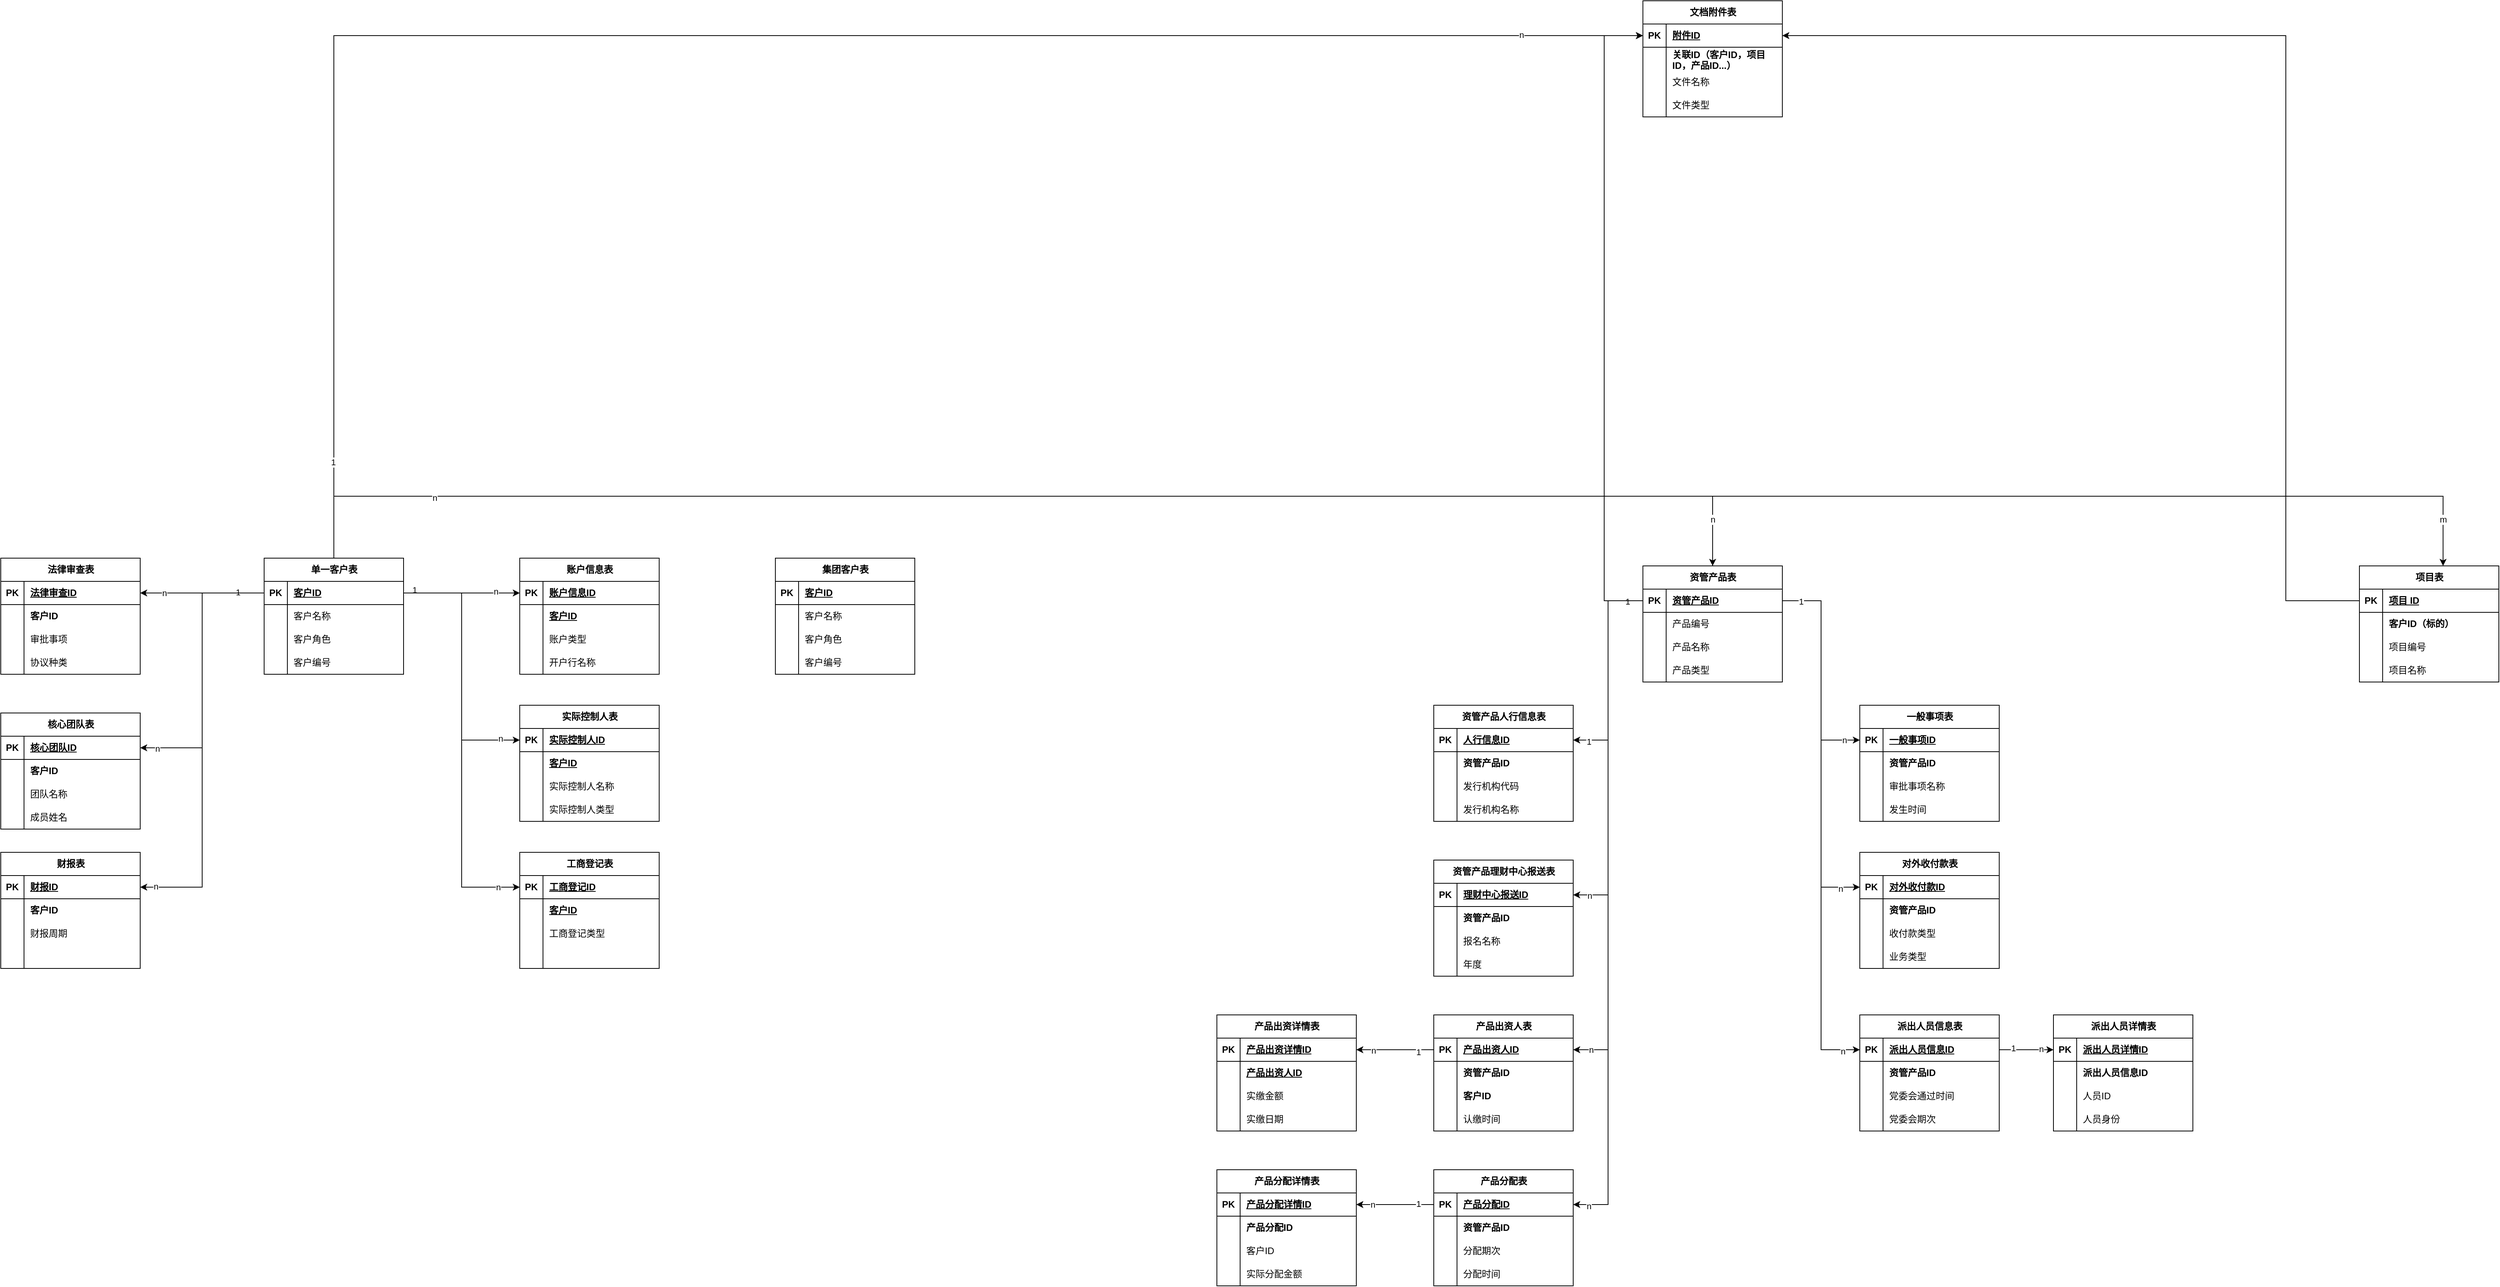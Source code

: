 <mxfile version="26.2.4">
  <diagram name="第 1 页" id="zgV5Sqk-umudcwTtr6Xp">
    <mxGraphModel dx="2320" dy="2108" grid="1" gridSize="10" guides="1" tooltips="1" connect="1" arrows="1" fold="1" page="1" pageScale="1" pageWidth="827" pageHeight="1169" math="0" shadow="0">
      <root>
        <mxCell id="0" />
        <mxCell id="1" parent="0" />
        <mxCell id="bvZXXCFMDMuRWBoB2BBk-101" style="edgeStyle=orthogonalEdgeStyle;rounded=0;orthogonalLoop=1;jettySize=auto;html=1;entryX=0;entryY=0.5;entryDx=0;entryDy=0;" parent="1" source="bvZXXCFMDMuRWBoB2BBk-2" target="bvZXXCFMDMuRWBoB2BBk-89" edge="1">
          <mxGeometry relative="1" as="geometry" />
        </mxCell>
        <mxCell id="bvZXXCFMDMuRWBoB2BBk-102" value="1" style="edgeLabel;html=1;align=center;verticalAlign=middle;resizable=0;points=[];" parent="bvZXXCFMDMuRWBoB2BBk-101" vertex="1" connectable="0">
          <mxGeometry x="-0.895" y="1" relative="1" as="geometry">
            <mxPoint as="offset" />
          </mxGeometry>
        </mxCell>
        <mxCell id="bvZXXCFMDMuRWBoB2BBk-103" value="n" style="edgeLabel;html=1;align=center;verticalAlign=middle;resizable=0;points=[];" parent="bvZXXCFMDMuRWBoB2BBk-101" vertex="1" connectable="0">
          <mxGeometry x="0.867" y="1" relative="1" as="geometry">
            <mxPoint as="offset" />
          </mxGeometry>
        </mxCell>
        <mxCell id="Dg-FgO7bsaOE6984XX8t-22" style="edgeStyle=orthogonalEdgeStyle;rounded=0;orthogonalLoop=1;jettySize=auto;html=1;entryX=0.5;entryY=0;entryDx=0;entryDy=0;" edge="1" parent="1" source="bvZXXCFMDMuRWBoB2BBk-2" target="bvZXXCFMDMuRWBoB2BBk-150">
          <mxGeometry relative="1" as="geometry">
            <Array as="points">
              <mxPoint x="190" y="90" />
              <mxPoint x="1970" y="90" />
            </Array>
          </mxGeometry>
        </mxCell>
        <mxCell id="Dg-FgO7bsaOE6984XX8t-23" value="n" style="edgeLabel;html=1;align=center;verticalAlign=middle;resizable=0;points=[];" vertex="1" connectable="0" parent="Dg-FgO7bsaOE6984XX8t-22">
          <mxGeometry x="-0.785" y="-2" relative="1" as="geometry">
            <mxPoint as="offset" />
          </mxGeometry>
        </mxCell>
        <mxCell id="bvZXXCFMDMuRWBoB2BBk-2" value="单一客户表" style="shape=table;startSize=30;container=1;collapsible=1;childLayout=tableLayout;fixedRows=1;rowLines=0;fontStyle=1;align=center;resizeLast=1;html=1;" parent="1" vertex="1">
          <mxGeometry x="100" y="170" width="180" height="150" as="geometry">
            <mxRectangle x="100" y="170" width="100" height="30" as="alternateBounds" />
          </mxGeometry>
        </mxCell>
        <mxCell id="bvZXXCFMDMuRWBoB2BBk-3" value="" style="shape=tableRow;horizontal=0;startSize=0;swimlaneHead=0;swimlaneBody=0;fillColor=none;collapsible=0;dropTarget=0;points=[[0,0.5],[1,0.5]];portConstraint=eastwest;top=0;left=0;right=0;bottom=1;" parent="bvZXXCFMDMuRWBoB2BBk-2" vertex="1">
          <mxGeometry y="30" width="180" height="30" as="geometry" />
        </mxCell>
        <mxCell id="bvZXXCFMDMuRWBoB2BBk-4" value="PK" style="shape=partialRectangle;connectable=0;fillColor=none;top=0;left=0;bottom=0;right=0;fontStyle=1;overflow=hidden;whiteSpace=wrap;html=1;" parent="bvZXXCFMDMuRWBoB2BBk-3" vertex="1">
          <mxGeometry width="30" height="30" as="geometry">
            <mxRectangle width="30" height="30" as="alternateBounds" />
          </mxGeometry>
        </mxCell>
        <mxCell id="bvZXXCFMDMuRWBoB2BBk-5" value="客户ID" style="shape=partialRectangle;connectable=0;fillColor=none;top=0;left=0;bottom=0;right=0;align=left;spacingLeft=6;fontStyle=5;overflow=hidden;whiteSpace=wrap;html=1;" parent="bvZXXCFMDMuRWBoB2BBk-3" vertex="1">
          <mxGeometry x="30" width="150" height="30" as="geometry">
            <mxRectangle width="150" height="30" as="alternateBounds" />
          </mxGeometry>
        </mxCell>
        <mxCell id="bvZXXCFMDMuRWBoB2BBk-6" value="" style="shape=tableRow;horizontal=0;startSize=0;swimlaneHead=0;swimlaneBody=0;fillColor=none;collapsible=0;dropTarget=0;points=[[0,0.5],[1,0.5]];portConstraint=eastwest;top=0;left=0;right=0;bottom=0;" parent="bvZXXCFMDMuRWBoB2BBk-2" vertex="1">
          <mxGeometry y="60" width="180" height="30" as="geometry" />
        </mxCell>
        <mxCell id="bvZXXCFMDMuRWBoB2BBk-7" value="" style="shape=partialRectangle;connectable=0;fillColor=none;top=0;left=0;bottom=0;right=0;editable=1;overflow=hidden;whiteSpace=wrap;html=1;" parent="bvZXXCFMDMuRWBoB2BBk-6" vertex="1">
          <mxGeometry width="30" height="30" as="geometry">
            <mxRectangle width="30" height="30" as="alternateBounds" />
          </mxGeometry>
        </mxCell>
        <mxCell id="bvZXXCFMDMuRWBoB2BBk-8" value="客户名称" style="shape=partialRectangle;connectable=0;fillColor=none;top=0;left=0;bottom=0;right=0;align=left;spacingLeft=6;overflow=hidden;whiteSpace=wrap;html=1;" parent="bvZXXCFMDMuRWBoB2BBk-6" vertex="1">
          <mxGeometry x="30" width="150" height="30" as="geometry">
            <mxRectangle width="150" height="30" as="alternateBounds" />
          </mxGeometry>
        </mxCell>
        <mxCell id="bvZXXCFMDMuRWBoB2BBk-9" value="" style="shape=tableRow;horizontal=0;startSize=0;swimlaneHead=0;swimlaneBody=0;fillColor=none;collapsible=0;dropTarget=0;points=[[0,0.5],[1,0.5]];portConstraint=eastwest;top=0;left=0;right=0;bottom=0;" parent="bvZXXCFMDMuRWBoB2BBk-2" vertex="1">
          <mxGeometry y="90" width="180" height="30" as="geometry" />
        </mxCell>
        <mxCell id="bvZXXCFMDMuRWBoB2BBk-10" value="" style="shape=partialRectangle;connectable=0;fillColor=none;top=0;left=0;bottom=0;right=0;editable=1;overflow=hidden;whiteSpace=wrap;html=1;" parent="bvZXXCFMDMuRWBoB2BBk-9" vertex="1">
          <mxGeometry width="30" height="30" as="geometry">
            <mxRectangle width="30" height="30" as="alternateBounds" />
          </mxGeometry>
        </mxCell>
        <mxCell id="bvZXXCFMDMuRWBoB2BBk-11" value="客户角色" style="shape=partialRectangle;connectable=0;fillColor=none;top=0;left=0;bottom=0;right=0;align=left;spacingLeft=6;overflow=hidden;whiteSpace=wrap;html=1;" parent="bvZXXCFMDMuRWBoB2BBk-9" vertex="1">
          <mxGeometry x="30" width="150" height="30" as="geometry">
            <mxRectangle width="150" height="30" as="alternateBounds" />
          </mxGeometry>
        </mxCell>
        <mxCell id="bvZXXCFMDMuRWBoB2BBk-12" value="" style="shape=tableRow;horizontal=0;startSize=0;swimlaneHead=0;swimlaneBody=0;fillColor=none;collapsible=0;dropTarget=0;points=[[0,0.5],[1,0.5]];portConstraint=eastwest;top=0;left=0;right=0;bottom=0;" parent="bvZXXCFMDMuRWBoB2BBk-2" vertex="1">
          <mxGeometry y="120" width="180" height="30" as="geometry" />
        </mxCell>
        <mxCell id="bvZXXCFMDMuRWBoB2BBk-13" value="" style="shape=partialRectangle;connectable=0;fillColor=none;top=0;left=0;bottom=0;right=0;editable=1;overflow=hidden;whiteSpace=wrap;html=1;" parent="bvZXXCFMDMuRWBoB2BBk-12" vertex="1">
          <mxGeometry width="30" height="30" as="geometry">
            <mxRectangle width="30" height="30" as="alternateBounds" />
          </mxGeometry>
        </mxCell>
        <mxCell id="bvZXXCFMDMuRWBoB2BBk-14" value="客户编号" style="shape=partialRectangle;connectable=0;fillColor=none;top=0;left=0;bottom=0;right=0;align=left;spacingLeft=6;overflow=hidden;whiteSpace=wrap;html=1;" parent="bvZXXCFMDMuRWBoB2BBk-12" vertex="1">
          <mxGeometry x="30" width="150" height="30" as="geometry">
            <mxRectangle width="150" height="30" as="alternateBounds" />
          </mxGeometry>
        </mxCell>
        <mxCell id="bvZXXCFMDMuRWBoB2BBk-15" value="账户信息表" style="shape=table;startSize=30;container=1;collapsible=1;childLayout=tableLayout;fixedRows=1;rowLines=0;fontStyle=1;align=center;resizeLast=1;html=1;" parent="1" vertex="1">
          <mxGeometry x="430" y="170" width="180" height="150" as="geometry">
            <mxRectangle x="430" y="170" width="100" height="30" as="alternateBounds" />
          </mxGeometry>
        </mxCell>
        <mxCell id="bvZXXCFMDMuRWBoB2BBk-16" value="" style="shape=tableRow;horizontal=0;startSize=0;swimlaneHead=0;swimlaneBody=0;fillColor=none;collapsible=0;dropTarget=0;points=[[0,0.5],[1,0.5]];portConstraint=eastwest;top=0;left=0;right=0;bottom=1;" parent="bvZXXCFMDMuRWBoB2BBk-15" vertex="1">
          <mxGeometry y="30" width="180" height="30" as="geometry" />
        </mxCell>
        <mxCell id="bvZXXCFMDMuRWBoB2BBk-17" value="PK" style="shape=partialRectangle;connectable=0;fillColor=none;top=0;left=0;bottom=0;right=0;fontStyle=1;overflow=hidden;whiteSpace=wrap;html=1;" parent="bvZXXCFMDMuRWBoB2BBk-16" vertex="1">
          <mxGeometry width="30" height="30" as="geometry">
            <mxRectangle width="30" height="30" as="alternateBounds" />
          </mxGeometry>
        </mxCell>
        <mxCell id="bvZXXCFMDMuRWBoB2BBk-18" value="账户信息ID" style="shape=partialRectangle;connectable=0;fillColor=none;top=0;left=0;bottom=0;right=0;align=left;spacingLeft=6;fontStyle=5;overflow=hidden;whiteSpace=wrap;html=1;" parent="bvZXXCFMDMuRWBoB2BBk-16" vertex="1">
          <mxGeometry x="30" width="150" height="30" as="geometry">
            <mxRectangle width="150" height="30" as="alternateBounds" />
          </mxGeometry>
        </mxCell>
        <mxCell id="bvZXXCFMDMuRWBoB2BBk-19" value="" style="shape=tableRow;horizontal=0;startSize=0;swimlaneHead=0;swimlaneBody=0;fillColor=none;collapsible=0;dropTarget=0;points=[[0,0.5],[1,0.5]];portConstraint=eastwest;top=0;left=0;right=0;bottom=0;" parent="bvZXXCFMDMuRWBoB2BBk-15" vertex="1">
          <mxGeometry y="60" width="180" height="30" as="geometry" />
        </mxCell>
        <mxCell id="bvZXXCFMDMuRWBoB2BBk-20" value="" style="shape=partialRectangle;connectable=0;fillColor=none;top=0;left=0;bottom=0;right=0;editable=1;overflow=hidden;whiteSpace=wrap;html=1;" parent="bvZXXCFMDMuRWBoB2BBk-19" vertex="1">
          <mxGeometry width="30" height="30" as="geometry">
            <mxRectangle width="30" height="30" as="alternateBounds" />
          </mxGeometry>
        </mxCell>
        <mxCell id="bvZXXCFMDMuRWBoB2BBk-21" value="&lt;span style=&quot;font-weight: 700; text-decoration-line: underline;&quot;&gt;客户ID&lt;/span&gt;" style="shape=partialRectangle;connectable=0;fillColor=none;top=0;left=0;bottom=0;right=0;align=left;spacingLeft=6;overflow=hidden;whiteSpace=wrap;html=1;" parent="bvZXXCFMDMuRWBoB2BBk-19" vertex="1">
          <mxGeometry x="30" width="150" height="30" as="geometry">
            <mxRectangle width="150" height="30" as="alternateBounds" />
          </mxGeometry>
        </mxCell>
        <mxCell id="bvZXXCFMDMuRWBoB2BBk-22" value="" style="shape=tableRow;horizontal=0;startSize=0;swimlaneHead=0;swimlaneBody=0;fillColor=none;collapsible=0;dropTarget=0;points=[[0,0.5],[1,0.5]];portConstraint=eastwest;top=0;left=0;right=0;bottom=0;" parent="bvZXXCFMDMuRWBoB2BBk-15" vertex="1">
          <mxGeometry y="90" width="180" height="30" as="geometry" />
        </mxCell>
        <mxCell id="bvZXXCFMDMuRWBoB2BBk-23" value="" style="shape=partialRectangle;connectable=0;fillColor=none;top=0;left=0;bottom=0;right=0;editable=1;overflow=hidden;whiteSpace=wrap;html=1;" parent="bvZXXCFMDMuRWBoB2BBk-22" vertex="1">
          <mxGeometry width="30" height="30" as="geometry">
            <mxRectangle width="30" height="30" as="alternateBounds" />
          </mxGeometry>
        </mxCell>
        <mxCell id="bvZXXCFMDMuRWBoB2BBk-24" value="账户类型" style="shape=partialRectangle;connectable=0;fillColor=none;top=0;left=0;bottom=0;right=0;align=left;spacingLeft=6;overflow=hidden;whiteSpace=wrap;html=1;" parent="bvZXXCFMDMuRWBoB2BBk-22" vertex="1">
          <mxGeometry x="30" width="150" height="30" as="geometry">
            <mxRectangle width="150" height="30" as="alternateBounds" />
          </mxGeometry>
        </mxCell>
        <mxCell id="bvZXXCFMDMuRWBoB2BBk-25" value="" style="shape=tableRow;horizontal=0;startSize=0;swimlaneHead=0;swimlaneBody=0;fillColor=none;collapsible=0;dropTarget=0;points=[[0,0.5],[1,0.5]];portConstraint=eastwest;top=0;left=0;right=0;bottom=0;" parent="bvZXXCFMDMuRWBoB2BBk-15" vertex="1">
          <mxGeometry y="120" width="180" height="30" as="geometry" />
        </mxCell>
        <mxCell id="bvZXXCFMDMuRWBoB2BBk-26" value="" style="shape=partialRectangle;connectable=0;fillColor=none;top=0;left=0;bottom=0;right=0;editable=1;overflow=hidden;whiteSpace=wrap;html=1;" parent="bvZXXCFMDMuRWBoB2BBk-25" vertex="1">
          <mxGeometry width="30" height="30" as="geometry">
            <mxRectangle width="30" height="30" as="alternateBounds" />
          </mxGeometry>
        </mxCell>
        <mxCell id="bvZXXCFMDMuRWBoB2BBk-27" value="开户行名称" style="shape=partialRectangle;connectable=0;fillColor=none;top=0;left=0;bottom=0;right=0;align=left;spacingLeft=6;overflow=hidden;whiteSpace=wrap;html=1;" parent="bvZXXCFMDMuRWBoB2BBk-25" vertex="1">
          <mxGeometry x="30" width="150" height="30" as="geometry">
            <mxRectangle width="150" height="30" as="alternateBounds" />
          </mxGeometry>
        </mxCell>
        <mxCell id="bvZXXCFMDMuRWBoB2BBk-28" style="edgeStyle=orthogonalEdgeStyle;rounded=0;orthogonalLoop=1;jettySize=auto;html=1;entryX=0;entryY=0.5;entryDx=0;entryDy=0;exitX=1;exitY=0.5;exitDx=0;exitDy=0;" parent="1" source="bvZXXCFMDMuRWBoB2BBk-3" target="bvZXXCFMDMuRWBoB2BBk-16" edge="1">
          <mxGeometry relative="1" as="geometry" />
        </mxCell>
        <mxCell id="bvZXXCFMDMuRWBoB2BBk-29" value="1" style="edgeLabel;html=1;align=center;verticalAlign=middle;resizable=0;points=[];" parent="bvZXXCFMDMuRWBoB2BBk-28" vertex="1" connectable="0">
          <mxGeometry x="-0.81" y="4" relative="1" as="geometry">
            <mxPoint as="offset" />
          </mxGeometry>
        </mxCell>
        <mxCell id="bvZXXCFMDMuRWBoB2BBk-30" value="n" style="edgeLabel;html=1;align=center;verticalAlign=middle;resizable=0;points=[];" parent="bvZXXCFMDMuRWBoB2BBk-28" vertex="1" connectable="0">
          <mxGeometry x="0.579" y="2" relative="1" as="geometry">
            <mxPoint as="offset" />
          </mxGeometry>
        </mxCell>
        <mxCell id="bvZXXCFMDMuRWBoB2BBk-31" value="实际控制人表" style="shape=table;startSize=30;container=1;collapsible=1;childLayout=tableLayout;fixedRows=1;rowLines=0;fontStyle=1;align=center;resizeLast=1;html=1;" parent="1" vertex="1">
          <mxGeometry x="430" y="360" width="180" height="150" as="geometry">
            <mxRectangle x="430" y="360" width="110" height="30" as="alternateBounds" />
          </mxGeometry>
        </mxCell>
        <mxCell id="bvZXXCFMDMuRWBoB2BBk-32" value="" style="shape=tableRow;horizontal=0;startSize=0;swimlaneHead=0;swimlaneBody=0;fillColor=none;collapsible=0;dropTarget=0;points=[[0,0.5],[1,0.5]];portConstraint=eastwest;top=0;left=0;right=0;bottom=1;" parent="bvZXXCFMDMuRWBoB2BBk-31" vertex="1">
          <mxGeometry y="30" width="180" height="30" as="geometry" />
        </mxCell>
        <mxCell id="bvZXXCFMDMuRWBoB2BBk-33" value="PK" style="shape=partialRectangle;connectable=0;fillColor=none;top=0;left=0;bottom=0;right=0;fontStyle=1;overflow=hidden;whiteSpace=wrap;html=1;" parent="bvZXXCFMDMuRWBoB2BBk-32" vertex="1">
          <mxGeometry width="30" height="30" as="geometry">
            <mxRectangle width="30" height="30" as="alternateBounds" />
          </mxGeometry>
        </mxCell>
        <mxCell id="bvZXXCFMDMuRWBoB2BBk-34" value="实际控制人ID" style="shape=partialRectangle;connectable=0;fillColor=none;top=0;left=0;bottom=0;right=0;align=left;spacingLeft=6;fontStyle=5;overflow=hidden;whiteSpace=wrap;html=1;" parent="bvZXXCFMDMuRWBoB2BBk-32" vertex="1">
          <mxGeometry x="30" width="150" height="30" as="geometry">
            <mxRectangle width="150" height="30" as="alternateBounds" />
          </mxGeometry>
        </mxCell>
        <mxCell id="bvZXXCFMDMuRWBoB2BBk-35" value="" style="shape=tableRow;horizontal=0;startSize=0;swimlaneHead=0;swimlaneBody=0;fillColor=none;collapsible=0;dropTarget=0;points=[[0,0.5],[1,0.5]];portConstraint=eastwest;top=0;left=0;right=0;bottom=0;" parent="bvZXXCFMDMuRWBoB2BBk-31" vertex="1">
          <mxGeometry y="60" width="180" height="30" as="geometry" />
        </mxCell>
        <mxCell id="bvZXXCFMDMuRWBoB2BBk-36" value="" style="shape=partialRectangle;connectable=0;fillColor=none;top=0;left=0;bottom=0;right=0;editable=1;overflow=hidden;whiteSpace=wrap;html=1;" parent="bvZXXCFMDMuRWBoB2BBk-35" vertex="1">
          <mxGeometry width="30" height="30" as="geometry">
            <mxRectangle width="30" height="30" as="alternateBounds" />
          </mxGeometry>
        </mxCell>
        <mxCell id="bvZXXCFMDMuRWBoB2BBk-37" value="&lt;span style=&quot;font-weight: 700; text-decoration-line: underline;&quot;&gt;客户ID&lt;/span&gt;" style="shape=partialRectangle;connectable=0;fillColor=none;top=0;left=0;bottom=0;right=0;align=left;spacingLeft=6;overflow=hidden;whiteSpace=wrap;html=1;" parent="bvZXXCFMDMuRWBoB2BBk-35" vertex="1">
          <mxGeometry x="30" width="150" height="30" as="geometry">
            <mxRectangle width="150" height="30" as="alternateBounds" />
          </mxGeometry>
        </mxCell>
        <mxCell id="bvZXXCFMDMuRWBoB2BBk-38" value="" style="shape=tableRow;horizontal=0;startSize=0;swimlaneHead=0;swimlaneBody=0;fillColor=none;collapsible=0;dropTarget=0;points=[[0,0.5],[1,0.5]];portConstraint=eastwest;top=0;left=0;right=0;bottom=0;" parent="bvZXXCFMDMuRWBoB2BBk-31" vertex="1">
          <mxGeometry y="90" width="180" height="30" as="geometry" />
        </mxCell>
        <mxCell id="bvZXXCFMDMuRWBoB2BBk-39" value="" style="shape=partialRectangle;connectable=0;fillColor=none;top=0;left=0;bottom=0;right=0;editable=1;overflow=hidden;whiteSpace=wrap;html=1;" parent="bvZXXCFMDMuRWBoB2BBk-38" vertex="1">
          <mxGeometry width="30" height="30" as="geometry">
            <mxRectangle width="30" height="30" as="alternateBounds" />
          </mxGeometry>
        </mxCell>
        <mxCell id="bvZXXCFMDMuRWBoB2BBk-40" value="实际控制人名称" style="shape=partialRectangle;connectable=0;fillColor=none;top=0;left=0;bottom=0;right=0;align=left;spacingLeft=6;overflow=hidden;whiteSpace=wrap;html=1;" parent="bvZXXCFMDMuRWBoB2BBk-38" vertex="1">
          <mxGeometry x="30" width="150" height="30" as="geometry">
            <mxRectangle width="150" height="30" as="alternateBounds" />
          </mxGeometry>
        </mxCell>
        <mxCell id="bvZXXCFMDMuRWBoB2BBk-41" value="" style="shape=tableRow;horizontal=0;startSize=0;swimlaneHead=0;swimlaneBody=0;fillColor=none;collapsible=0;dropTarget=0;points=[[0,0.5],[1,0.5]];portConstraint=eastwest;top=0;left=0;right=0;bottom=0;" parent="bvZXXCFMDMuRWBoB2BBk-31" vertex="1">
          <mxGeometry y="120" width="180" height="30" as="geometry" />
        </mxCell>
        <mxCell id="bvZXXCFMDMuRWBoB2BBk-42" value="" style="shape=partialRectangle;connectable=0;fillColor=none;top=0;left=0;bottom=0;right=0;editable=1;overflow=hidden;whiteSpace=wrap;html=1;" parent="bvZXXCFMDMuRWBoB2BBk-41" vertex="1">
          <mxGeometry width="30" height="30" as="geometry">
            <mxRectangle width="30" height="30" as="alternateBounds" />
          </mxGeometry>
        </mxCell>
        <mxCell id="bvZXXCFMDMuRWBoB2BBk-43" value="实际控制人类型" style="shape=partialRectangle;connectable=0;fillColor=none;top=0;left=0;bottom=0;right=0;align=left;spacingLeft=6;overflow=hidden;whiteSpace=wrap;html=1;" parent="bvZXXCFMDMuRWBoB2BBk-41" vertex="1">
          <mxGeometry x="30" width="150" height="30" as="geometry">
            <mxRectangle width="150" height="30" as="alternateBounds" />
          </mxGeometry>
        </mxCell>
        <mxCell id="bvZXXCFMDMuRWBoB2BBk-44" style="edgeStyle=orthogonalEdgeStyle;rounded=0;orthogonalLoop=1;jettySize=auto;html=1;exitX=1;exitY=0.5;exitDx=0;exitDy=0;entryX=0;entryY=0.5;entryDx=0;entryDy=0;" parent="1" source="bvZXXCFMDMuRWBoB2BBk-3" target="bvZXXCFMDMuRWBoB2BBk-32" edge="1">
          <mxGeometry relative="1" as="geometry" />
        </mxCell>
        <mxCell id="bvZXXCFMDMuRWBoB2BBk-45" value="n" style="edgeLabel;html=1;align=center;verticalAlign=middle;resizable=0;points=[];" parent="bvZXXCFMDMuRWBoB2BBk-44" vertex="1" connectable="0">
          <mxGeometry x="0.851" y="2" relative="1" as="geometry">
            <mxPoint as="offset" />
          </mxGeometry>
        </mxCell>
        <mxCell id="bvZXXCFMDMuRWBoB2BBk-46" value="工商登记表" style="shape=table;startSize=30;container=1;collapsible=1;childLayout=tableLayout;fixedRows=1;rowLines=0;fontStyle=1;align=center;resizeLast=1;html=1;" parent="1" vertex="1">
          <mxGeometry x="430" y="550" width="180" height="150" as="geometry">
            <mxRectangle x="430" y="550" width="110" height="30" as="alternateBounds" />
          </mxGeometry>
        </mxCell>
        <mxCell id="bvZXXCFMDMuRWBoB2BBk-47" value="" style="shape=tableRow;horizontal=0;startSize=0;swimlaneHead=0;swimlaneBody=0;fillColor=none;collapsible=0;dropTarget=0;points=[[0,0.5],[1,0.5]];portConstraint=eastwest;top=0;left=0;right=0;bottom=1;" parent="bvZXXCFMDMuRWBoB2BBk-46" vertex="1">
          <mxGeometry y="30" width="180" height="30" as="geometry" />
        </mxCell>
        <mxCell id="bvZXXCFMDMuRWBoB2BBk-48" value="PK" style="shape=partialRectangle;connectable=0;fillColor=none;top=0;left=0;bottom=0;right=0;fontStyle=1;overflow=hidden;whiteSpace=wrap;html=1;" parent="bvZXXCFMDMuRWBoB2BBk-47" vertex="1">
          <mxGeometry width="30" height="30" as="geometry">
            <mxRectangle width="30" height="30" as="alternateBounds" />
          </mxGeometry>
        </mxCell>
        <mxCell id="bvZXXCFMDMuRWBoB2BBk-49" value="工商登记ID" style="shape=partialRectangle;connectable=0;fillColor=none;top=0;left=0;bottom=0;right=0;align=left;spacingLeft=6;fontStyle=5;overflow=hidden;whiteSpace=wrap;html=1;" parent="bvZXXCFMDMuRWBoB2BBk-47" vertex="1">
          <mxGeometry x="30" width="150" height="30" as="geometry">
            <mxRectangle width="150" height="30" as="alternateBounds" />
          </mxGeometry>
        </mxCell>
        <mxCell id="bvZXXCFMDMuRWBoB2BBk-50" value="" style="shape=tableRow;horizontal=0;startSize=0;swimlaneHead=0;swimlaneBody=0;fillColor=none;collapsible=0;dropTarget=0;points=[[0,0.5],[1,0.5]];portConstraint=eastwest;top=0;left=0;right=0;bottom=0;" parent="bvZXXCFMDMuRWBoB2BBk-46" vertex="1">
          <mxGeometry y="60" width="180" height="30" as="geometry" />
        </mxCell>
        <mxCell id="bvZXXCFMDMuRWBoB2BBk-51" value="" style="shape=partialRectangle;connectable=0;fillColor=none;top=0;left=0;bottom=0;right=0;editable=1;overflow=hidden;whiteSpace=wrap;html=1;" parent="bvZXXCFMDMuRWBoB2BBk-50" vertex="1">
          <mxGeometry width="30" height="30" as="geometry">
            <mxRectangle width="30" height="30" as="alternateBounds" />
          </mxGeometry>
        </mxCell>
        <mxCell id="bvZXXCFMDMuRWBoB2BBk-52" value="&lt;span style=&quot;font-weight: 700; text-decoration-line: underline;&quot;&gt;客户ID&lt;/span&gt;" style="shape=partialRectangle;connectable=0;fillColor=none;top=0;left=0;bottom=0;right=0;align=left;spacingLeft=6;overflow=hidden;whiteSpace=wrap;html=1;" parent="bvZXXCFMDMuRWBoB2BBk-50" vertex="1">
          <mxGeometry x="30" width="150" height="30" as="geometry">
            <mxRectangle width="150" height="30" as="alternateBounds" />
          </mxGeometry>
        </mxCell>
        <mxCell id="bvZXXCFMDMuRWBoB2BBk-53" value="" style="shape=tableRow;horizontal=0;startSize=0;swimlaneHead=0;swimlaneBody=0;fillColor=none;collapsible=0;dropTarget=0;points=[[0,0.5],[1,0.5]];portConstraint=eastwest;top=0;left=0;right=0;bottom=0;" parent="bvZXXCFMDMuRWBoB2BBk-46" vertex="1">
          <mxGeometry y="90" width="180" height="30" as="geometry" />
        </mxCell>
        <mxCell id="bvZXXCFMDMuRWBoB2BBk-54" value="" style="shape=partialRectangle;connectable=0;fillColor=none;top=0;left=0;bottom=0;right=0;editable=1;overflow=hidden;whiteSpace=wrap;html=1;" parent="bvZXXCFMDMuRWBoB2BBk-53" vertex="1">
          <mxGeometry width="30" height="30" as="geometry">
            <mxRectangle width="30" height="30" as="alternateBounds" />
          </mxGeometry>
        </mxCell>
        <mxCell id="bvZXXCFMDMuRWBoB2BBk-55" value="工商登记类型" style="shape=partialRectangle;connectable=0;fillColor=none;top=0;left=0;bottom=0;right=0;align=left;spacingLeft=6;overflow=hidden;whiteSpace=wrap;html=1;" parent="bvZXXCFMDMuRWBoB2BBk-53" vertex="1">
          <mxGeometry x="30" width="150" height="30" as="geometry">
            <mxRectangle width="150" height="30" as="alternateBounds" />
          </mxGeometry>
        </mxCell>
        <mxCell id="bvZXXCFMDMuRWBoB2BBk-56" value="" style="shape=tableRow;horizontal=0;startSize=0;swimlaneHead=0;swimlaneBody=0;fillColor=none;collapsible=0;dropTarget=0;points=[[0,0.5],[1,0.5]];portConstraint=eastwest;top=0;left=0;right=0;bottom=0;" parent="bvZXXCFMDMuRWBoB2BBk-46" vertex="1">
          <mxGeometry y="120" width="180" height="30" as="geometry" />
        </mxCell>
        <mxCell id="bvZXXCFMDMuRWBoB2BBk-57" value="" style="shape=partialRectangle;connectable=0;fillColor=none;top=0;left=0;bottom=0;right=0;editable=1;overflow=hidden;whiteSpace=wrap;html=1;" parent="bvZXXCFMDMuRWBoB2BBk-56" vertex="1">
          <mxGeometry width="30" height="30" as="geometry">
            <mxRectangle width="30" height="30" as="alternateBounds" />
          </mxGeometry>
        </mxCell>
        <mxCell id="bvZXXCFMDMuRWBoB2BBk-58" value="" style="shape=partialRectangle;connectable=0;fillColor=none;top=0;left=0;bottom=0;right=0;align=left;spacingLeft=6;overflow=hidden;whiteSpace=wrap;html=1;" parent="bvZXXCFMDMuRWBoB2BBk-56" vertex="1">
          <mxGeometry x="30" width="150" height="30" as="geometry">
            <mxRectangle width="150" height="30" as="alternateBounds" />
          </mxGeometry>
        </mxCell>
        <mxCell id="bvZXXCFMDMuRWBoB2BBk-60" style="edgeStyle=orthogonalEdgeStyle;rounded=0;orthogonalLoop=1;jettySize=auto;html=1;exitX=1;exitY=0.5;exitDx=0;exitDy=0;entryX=0;entryY=0.5;entryDx=0;entryDy=0;" parent="1" source="bvZXXCFMDMuRWBoB2BBk-3" target="bvZXXCFMDMuRWBoB2BBk-47" edge="1">
          <mxGeometry relative="1" as="geometry" />
        </mxCell>
        <mxCell id="bvZXXCFMDMuRWBoB2BBk-61" value="n" style="edgeLabel;html=1;align=center;verticalAlign=middle;resizable=0;points=[];" parent="bvZXXCFMDMuRWBoB2BBk-60" vertex="1" connectable="0">
          <mxGeometry x="0.894" relative="1" as="geometry">
            <mxPoint as="offset" />
          </mxGeometry>
        </mxCell>
        <mxCell id="bvZXXCFMDMuRWBoB2BBk-62" value="集团客户表" style="shape=table;startSize=30;container=1;collapsible=1;childLayout=tableLayout;fixedRows=1;rowLines=0;fontStyle=1;align=center;resizeLast=1;html=1;" parent="1" vertex="1">
          <mxGeometry x="760" y="170" width="180" height="150" as="geometry" />
        </mxCell>
        <mxCell id="bvZXXCFMDMuRWBoB2BBk-63" value="" style="shape=tableRow;horizontal=0;startSize=0;swimlaneHead=0;swimlaneBody=0;fillColor=none;collapsible=0;dropTarget=0;points=[[0,0.5],[1,0.5]];portConstraint=eastwest;top=0;left=0;right=0;bottom=1;" parent="bvZXXCFMDMuRWBoB2BBk-62" vertex="1">
          <mxGeometry y="30" width="180" height="30" as="geometry" />
        </mxCell>
        <mxCell id="bvZXXCFMDMuRWBoB2BBk-64" value="PK" style="shape=partialRectangle;connectable=0;fillColor=none;top=0;left=0;bottom=0;right=0;fontStyle=1;overflow=hidden;whiteSpace=wrap;html=1;" parent="bvZXXCFMDMuRWBoB2BBk-63" vertex="1">
          <mxGeometry width="30" height="30" as="geometry">
            <mxRectangle width="30" height="30" as="alternateBounds" />
          </mxGeometry>
        </mxCell>
        <mxCell id="bvZXXCFMDMuRWBoB2BBk-65" value="客户ID" style="shape=partialRectangle;connectable=0;fillColor=none;top=0;left=0;bottom=0;right=0;align=left;spacingLeft=6;fontStyle=5;overflow=hidden;whiteSpace=wrap;html=1;" parent="bvZXXCFMDMuRWBoB2BBk-63" vertex="1">
          <mxGeometry x="30" width="150" height="30" as="geometry">
            <mxRectangle width="150" height="30" as="alternateBounds" />
          </mxGeometry>
        </mxCell>
        <mxCell id="bvZXXCFMDMuRWBoB2BBk-66" value="" style="shape=tableRow;horizontal=0;startSize=0;swimlaneHead=0;swimlaneBody=0;fillColor=none;collapsible=0;dropTarget=0;points=[[0,0.5],[1,0.5]];portConstraint=eastwest;top=0;left=0;right=0;bottom=0;" parent="bvZXXCFMDMuRWBoB2BBk-62" vertex="1">
          <mxGeometry y="60" width="180" height="30" as="geometry" />
        </mxCell>
        <mxCell id="bvZXXCFMDMuRWBoB2BBk-67" value="" style="shape=partialRectangle;connectable=0;fillColor=none;top=0;left=0;bottom=0;right=0;editable=1;overflow=hidden;whiteSpace=wrap;html=1;" parent="bvZXXCFMDMuRWBoB2BBk-66" vertex="1">
          <mxGeometry width="30" height="30" as="geometry">
            <mxRectangle width="30" height="30" as="alternateBounds" />
          </mxGeometry>
        </mxCell>
        <mxCell id="bvZXXCFMDMuRWBoB2BBk-68" value="客户名称" style="shape=partialRectangle;connectable=0;fillColor=none;top=0;left=0;bottom=0;right=0;align=left;spacingLeft=6;overflow=hidden;whiteSpace=wrap;html=1;" parent="bvZXXCFMDMuRWBoB2BBk-66" vertex="1">
          <mxGeometry x="30" width="150" height="30" as="geometry">
            <mxRectangle width="150" height="30" as="alternateBounds" />
          </mxGeometry>
        </mxCell>
        <mxCell id="bvZXXCFMDMuRWBoB2BBk-69" value="" style="shape=tableRow;horizontal=0;startSize=0;swimlaneHead=0;swimlaneBody=0;fillColor=none;collapsible=0;dropTarget=0;points=[[0,0.5],[1,0.5]];portConstraint=eastwest;top=0;left=0;right=0;bottom=0;" parent="bvZXXCFMDMuRWBoB2BBk-62" vertex="1">
          <mxGeometry y="90" width="180" height="30" as="geometry" />
        </mxCell>
        <mxCell id="bvZXXCFMDMuRWBoB2BBk-70" value="" style="shape=partialRectangle;connectable=0;fillColor=none;top=0;left=0;bottom=0;right=0;editable=1;overflow=hidden;whiteSpace=wrap;html=1;" parent="bvZXXCFMDMuRWBoB2BBk-69" vertex="1">
          <mxGeometry width="30" height="30" as="geometry">
            <mxRectangle width="30" height="30" as="alternateBounds" />
          </mxGeometry>
        </mxCell>
        <mxCell id="bvZXXCFMDMuRWBoB2BBk-71" value="客户角色" style="shape=partialRectangle;connectable=0;fillColor=none;top=0;left=0;bottom=0;right=0;align=left;spacingLeft=6;overflow=hidden;whiteSpace=wrap;html=1;" parent="bvZXXCFMDMuRWBoB2BBk-69" vertex="1">
          <mxGeometry x="30" width="150" height="30" as="geometry">
            <mxRectangle width="150" height="30" as="alternateBounds" />
          </mxGeometry>
        </mxCell>
        <mxCell id="bvZXXCFMDMuRWBoB2BBk-72" value="" style="shape=tableRow;horizontal=0;startSize=0;swimlaneHead=0;swimlaneBody=0;fillColor=none;collapsible=0;dropTarget=0;points=[[0,0.5],[1,0.5]];portConstraint=eastwest;top=0;left=0;right=0;bottom=0;" parent="bvZXXCFMDMuRWBoB2BBk-62" vertex="1">
          <mxGeometry y="120" width="180" height="30" as="geometry" />
        </mxCell>
        <mxCell id="bvZXXCFMDMuRWBoB2BBk-73" value="" style="shape=partialRectangle;connectable=0;fillColor=none;top=0;left=0;bottom=0;right=0;editable=1;overflow=hidden;whiteSpace=wrap;html=1;" parent="bvZXXCFMDMuRWBoB2BBk-72" vertex="1">
          <mxGeometry width="30" height="30" as="geometry">
            <mxRectangle width="30" height="30" as="alternateBounds" />
          </mxGeometry>
        </mxCell>
        <mxCell id="bvZXXCFMDMuRWBoB2BBk-74" value="客户编号" style="shape=partialRectangle;connectable=0;fillColor=none;top=0;left=0;bottom=0;right=0;align=left;spacingLeft=6;overflow=hidden;whiteSpace=wrap;html=1;" parent="bvZXXCFMDMuRWBoB2BBk-72" vertex="1">
          <mxGeometry x="30" width="150" height="30" as="geometry">
            <mxRectangle width="150" height="30" as="alternateBounds" />
          </mxGeometry>
        </mxCell>
        <mxCell id="bvZXXCFMDMuRWBoB2BBk-88" value="文档附件表" style="shape=table;startSize=30;container=1;collapsible=1;childLayout=tableLayout;fixedRows=1;rowLines=0;fontStyle=1;align=center;resizeLast=1;html=1;" parent="1" vertex="1">
          <mxGeometry x="1880" y="-550" width="180" height="150" as="geometry" />
        </mxCell>
        <mxCell id="bvZXXCFMDMuRWBoB2BBk-89" value="" style="shape=tableRow;horizontal=0;startSize=0;swimlaneHead=0;swimlaneBody=0;fillColor=none;collapsible=0;dropTarget=0;points=[[0,0.5],[1,0.5]];portConstraint=eastwest;top=0;left=0;right=0;bottom=1;" parent="bvZXXCFMDMuRWBoB2BBk-88" vertex="1">
          <mxGeometry y="30" width="180" height="30" as="geometry" />
        </mxCell>
        <mxCell id="bvZXXCFMDMuRWBoB2BBk-90" value="PK" style="shape=partialRectangle;connectable=0;fillColor=none;top=0;left=0;bottom=0;right=0;fontStyle=1;overflow=hidden;whiteSpace=wrap;html=1;" parent="bvZXXCFMDMuRWBoB2BBk-89" vertex="1">
          <mxGeometry width="30" height="30" as="geometry">
            <mxRectangle width="30" height="30" as="alternateBounds" />
          </mxGeometry>
        </mxCell>
        <mxCell id="bvZXXCFMDMuRWBoB2BBk-91" value="附件ID" style="shape=partialRectangle;connectable=0;fillColor=none;top=0;left=0;bottom=0;right=0;align=left;spacingLeft=6;fontStyle=5;overflow=hidden;whiteSpace=wrap;html=1;" parent="bvZXXCFMDMuRWBoB2BBk-89" vertex="1">
          <mxGeometry x="30" width="150" height="30" as="geometry">
            <mxRectangle width="150" height="30" as="alternateBounds" />
          </mxGeometry>
        </mxCell>
        <mxCell id="bvZXXCFMDMuRWBoB2BBk-92" value="" style="shape=tableRow;horizontal=0;startSize=0;swimlaneHead=0;swimlaneBody=0;fillColor=none;collapsible=0;dropTarget=0;points=[[0,0.5],[1,0.5]];portConstraint=eastwest;top=0;left=0;right=0;bottom=0;" parent="bvZXXCFMDMuRWBoB2BBk-88" vertex="1">
          <mxGeometry y="60" width="180" height="30" as="geometry" />
        </mxCell>
        <mxCell id="bvZXXCFMDMuRWBoB2BBk-93" value="" style="shape=partialRectangle;connectable=0;fillColor=none;top=0;left=0;bottom=0;right=0;editable=1;overflow=hidden;whiteSpace=wrap;html=1;" parent="bvZXXCFMDMuRWBoB2BBk-92" vertex="1">
          <mxGeometry width="30" height="30" as="geometry">
            <mxRectangle width="30" height="30" as="alternateBounds" />
          </mxGeometry>
        </mxCell>
        <mxCell id="bvZXXCFMDMuRWBoB2BBk-94" value="&lt;b&gt;关联ID（客户ID，项目ID，产品ID...）&lt;/b&gt;" style="shape=partialRectangle;connectable=0;fillColor=none;top=0;left=0;bottom=0;right=0;align=left;spacingLeft=6;overflow=hidden;whiteSpace=wrap;html=1;" parent="bvZXXCFMDMuRWBoB2BBk-92" vertex="1">
          <mxGeometry x="30" width="150" height="30" as="geometry">
            <mxRectangle width="150" height="30" as="alternateBounds" />
          </mxGeometry>
        </mxCell>
        <mxCell id="bvZXXCFMDMuRWBoB2BBk-95" value="" style="shape=tableRow;horizontal=0;startSize=0;swimlaneHead=0;swimlaneBody=0;fillColor=none;collapsible=0;dropTarget=0;points=[[0,0.5],[1,0.5]];portConstraint=eastwest;top=0;left=0;right=0;bottom=0;" parent="bvZXXCFMDMuRWBoB2BBk-88" vertex="1">
          <mxGeometry y="90" width="180" height="30" as="geometry" />
        </mxCell>
        <mxCell id="bvZXXCFMDMuRWBoB2BBk-96" value="" style="shape=partialRectangle;connectable=0;fillColor=none;top=0;left=0;bottom=0;right=0;editable=1;overflow=hidden;whiteSpace=wrap;html=1;" parent="bvZXXCFMDMuRWBoB2BBk-95" vertex="1">
          <mxGeometry width="30" height="30" as="geometry">
            <mxRectangle width="30" height="30" as="alternateBounds" />
          </mxGeometry>
        </mxCell>
        <mxCell id="bvZXXCFMDMuRWBoB2BBk-97" value="文件名称" style="shape=partialRectangle;connectable=0;fillColor=none;top=0;left=0;bottom=0;right=0;align=left;spacingLeft=6;overflow=hidden;whiteSpace=wrap;html=1;" parent="bvZXXCFMDMuRWBoB2BBk-95" vertex="1">
          <mxGeometry x="30" width="150" height="30" as="geometry">
            <mxRectangle width="150" height="30" as="alternateBounds" />
          </mxGeometry>
        </mxCell>
        <mxCell id="bvZXXCFMDMuRWBoB2BBk-98" value="" style="shape=tableRow;horizontal=0;startSize=0;swimlaneHead=0;swimlaneBody=0;fillColor=none;collapsible=0;dropTarget=0;points=[[0,0.5],[1,0.5]];portConstraint=eastwest;top=0;left=0;right=0;bottom=0;" parent="bvZXXCFMDMuRWBoB2BBk-88" vertex="1">
          <mxGeometry y="120" width="180" height="30" as="geometry" />
        </mxCell>
        <mxCell id="bvZXXCFMDMuRWBoB2BBk-99" value="" style="shape=partialRectangle;connectable=0;fillColor=none;top=0;left=0;bottom=0;right=0;editable=1;overflow=hidden;whiteSpace=wrap;html=1;" parent="bvZXXCFMDMuRWBoB2BBk-98" vertex="1">
          <mxGeometry width="30" height="30" as="geometry">
            <mxRectangle width="30" height="30" as="alternateBounds" />
          </mxGeometry>
        </mxCell>
        <mxCell id="bvZXXCFMDMuRWBoB2BBk-100" value="文件类型" style="shape=partialRectangle;connectable=0;fillColor=none;top=0;left=0;bottom=0;right=0;align=left;spacingLeft=6;overflow=hidden;whiteSpace=wrap;html=1;" parent="bvZXXCFMDMuRWBoB2BBk-98" vertex="1">
          <mxGeometry x="30" width="150" height="30" as="geometry">
            <mxRectangle width="150" height="30" as="alternateBounds" />
          </mxGeometry>
        </mxCell>
        <mxCell id="bvZXXCFMDMuRWBoB2BBk-104" value="法律审查表" style="shape=table;startSize=30;container=1;collapsible=1;childLayout=tableLayout;fixedRows=1;rowLines=0;fontStyle=1;align=center;resizeLast=1;html=1;" parent="1" vertex="1">
          <mxGeometry x="-240" y="170" width="180" height="150" as="geometry">
            <mxRectangle x="-240" y="170" width="100" height="30" as="alternateBounds" />
          </mxGeometry>
        </mxCell>
        <mxCell id="bvZXXCFMDMuRWBoB2BBk-105" value="" style="shape=tableRow;horizontal=0;startSize=0;swimlaneHead=0;swimlaneBody=0;fillColor=none;collapsible=0;dropTarget=0;points=[[0,0.5],[1,0.5]];portConstraint=eastwest;top=0;left=0;right=0;bottom=1;" parent="bvZXXCFMDMuRWBoB2BBk-104" vertex="1">
          <mxGeometry y="30" width="180" height="30" as="geometry" />
        </mxCell>
        <mxCell id="bvZXXCFMDMuRWBoB2BBk-106" value="PK" style="shape=partialRectangle;connectable=0;fillColor=none;top=0;left=0;bottom=0;right=0;fontStyle=1;overflow=hidden;whiteSpace=wrap;html=1;" parent="bvZXXCFMDMuRWBoB2BBk-105" vertex="1">
          <mxGeometry width="30" height="30" as="geometry">
            <mxRectangle width="30" height="30" as="alternateBounds" />
          </mxGeometry>
        </mxCell>
        <mxCell id="bvZXXCFMDMuRWBoB2BBk-107" value="法律审查ID" style="shape=partialRectangle;connectable=0;fillColor=none;top=0;left=0;bottom=0;right=0;align=left;spacingLeft=6;fontStyle=5;overflow=hidden;whiteSpace=wrap;html=1;" parent="bvZXXCFMDMuRWBoB2BBk-105" vertex="1">
          <mxGeometry x="30" width="150" height="30" as="geometry">
            <mxRectangle width="150" height="30" as="alternateBounds" />
          </mxGeometry>
        </mxCell>
        <mxCell id="bvZXXCFMDMuRWBoB2BBk-108" value="" style="shape=tableRow;horizontal=0;startSize=0;swimlaneHead=0;swimlaneBody=0;fillColor=none;collapsible=0;dropTarget=0;points=[[0,0.5],[1,0.5]];portConstraint=eastwest;top=0;left=0;right=0;bottom=0;" parent="bvZXXCFMDMuRWBoB2BBk-104" vertex="1">
          <mxGeometry y="60" width="180" height="30" as="geometry" />
        </mxCell>
        <mxCell id="bvZXXCFMDMuRWBoB2BBk-109" value="" style="shape=partialRectangle;connectable=0;fillColor=none;top=0;left=0;bottom=0;right=0;editable=1;overflow=hidden;whiteSpace=wrap;html=1;" parent="bvZXXCFMDMuRWBoB2BBk-108" vertex="1">
          <mxGeometry width="30" height="30" as="geometry">
            <mxRectangle width="30" height="30" as="alternateBounds" />
          </mxGeometry>
        </mxCell>
        <mxCell id="bvZXXCFMDMuRWBoB2BBk-110" value="&lt;b&gt;客户ID&lt;/b&gt;" style="shape=partialRectangle;connectable=0;fillColor=none;top=0;left=0;bottom=0;right=0;align=left;spacingLeft=6;overflow=hidden;whiteSpace=wrap;html=1;" parent="bvZXXCFMDMuRWBoB2BBk-108" vertex="1">
          <mxGeometry x="30" width="150" height="30" as="geometry">
            <mxRectangle width="150" height="30" as="alternateBounds" />
          </mxGeometry>
        </mxCell>
        <mxCell id="bvZXXCFMDMuRWBoB2BBk-111" value="" style="shape=tableRow;horizontal=0;startSize=0;swimlaneHead=0;swimlaneBody=0;fillColor=none;collapsible=0;dropTarget=0;points=[[0,0.5],[1,0.5]];portConstraint=eastwest;top=0;left=0;right=0;bottom=0;" parent="bvZXXCFMDMuRWBoB2BBk-104" vertex="1">
          <mxGeometry y="90" width="180" height="30" as="geometry" />
        </mxCell>
        <mxCell id="bvZXXCFMDMuRWBoB2BBk-112" value="" style="shape=partialRectangle;connectable=0;fillColor=none;top=0;left=0;bottom=0;right=0;editable=1;overflow=hidden;whiteSpace=wrap;html=1;" parent="bvZXXCFMDMuRWBoB2BBk-111" vertex="1">
          <mxGeometry width="30" height="30" as="geometry">
            <mxRectangle width="30" height="30" as="alternateBounds" />
          </mxGeometry>
        </mxCell>
        <mxCell id="bvZXXCFMDMuRWBoB2BBk-113" value="审批事项" style="shape=partialRectangle;connectable=0;fillColor=none;top=0;left=0;bottom=0;right=0;align=left;spacingLeft=6;overflow=hidden;whiteSpace=wrap;html=1;" parent="bvZXXCFMDMuRWBoB2BBk-111" vertex="1">
          <mxGeometry x="30" width="150" height="30" as="geometry">
            <mxRectangle width="150" height="30" as="alternateBounds" />
          </mxGeometry>
        </mxCell>
        <mxCell id="bvZXXCFMDMuRWBoB2BBk-114" value="" style="shape=tableRow;horizontal=0;startSize=0;swimlaneHead=0;swimlaneBody=0;fillColor=none;collapsible=0;dropTarget=0;points=[[0,0.5],[1,0.5]];portConstraint=eastwest;top=0;left=0;right=0;bottom=0;" parent="bvZXXCFMDMuRWBoB2BBk-104" vertex="1">
          <mxGeometry y="120" width="180" height="30" as="geometry" />
        </mxCell>
        <mxCell id="bvZXXCFMDMuRWBoB2BBk-115" value="" style="shape=partialRectangle;connectable=0;fillColor=none;top=0;left=0;bottom=0;right=0;editable=1;overflow=hidden;whiteSpace=wrap;html=1;" parent="bvZXXCFMDMuRWBoB2BBk-114" vertex="1">
          <mxGeometry width="30" height="30" as="geometry">
            <mxRectangle width="30" height="30" as="alternateBounds" />
          </mxGeometry>
        </mxCell>
        <mxCell id="bvZXXCFMDMuRWBoB2BBk-116" value="协议种类" style="shape=partialRectangle;connectable=0;fillColor=none;top=0;left=0;bottom=0;right=0;align=left;spacingLeft=6;overflow=hidden;whiteSpace=wrap;html=1;" parent="bvZXXCFMDMuRWBoB2BBk-114" vertex="1">
          <mxGeometry x="30" width="150" height="30" as="geometry">
            <mxRectangle width="150" height="30" as="alternateBounds" />
          </mxGeometry>
        </mxCell>
        <mxCell id="bvZXXCFMDMuRWBoB2BBk-117" style="edgeStyle=orthogonalEdgeStyle;rounded=0;orthogonalLoop=1;jettySize=auto;html=1;exitX=0;exitY=0.5;exitDx=0;exitDy=0;entryX=1;entryY=0.5;entryDx=0;entryDy=0;" parent="1" source="bvZXXCFMDMuRWBoB2BBk-3" target="bvZXXCFMDMuRWBoB2BBk-105" edge="1">
          <mxGeometry relative="1" as="geometry" />
        </mxCell>
        <mxCell id="bvZXXCFMDMuRWBoB2BBk-118" value="1" style="edgeLabel;html=1;align=center;verticalAlign=middle;resizable=0;points=[];" parent="bvZXXCFMDMuRWBoB2BBk-117" vertex="1" connectable="0">
          <mxGeometry x="-0.567" y="-1" relative="1" as="geometry">
            <mxPoint as="offset" />
          </mxGeometry>
        </mxCell>
        <mxCell id="bvZXXCFMDMuRWBoB2BBk-119" value="n" style="edgeLabel;html=1;align=center;verticalAlign=middle;resizable=0;points=[];" parent="bvZXXCFMDMuRWBoB2BBk-117" vertex="1" connectable="0">
          <mxGeometry x="0.617" relative="1" as="geometry">
            <mxPoint as="offset" />
          </mxGeometry>
        </mxCell>
        <mxCell id="bvZXXCFMDMuRWBoB2BBk-120" value="核心团队表" style="shape=table;startSize=30;container=1;collapsible=1;childLayout=tableLayout;fixedRows=1;rowLines=0;fontStyle=1;align=center;resizeLast=1;html=1;" parent="1" vertex="1">
          <mxGeometry x="-240" y="370" width="180" height="150" as="geometry">
            <mxRectangle x="-240" y="370" width="100" height="30" as="alternateBounds" />
          </mxGeometry>
        </mxCell>
        <mxCell id="bvZXXCFMDMuRWBoB2BBk-121" value="" style="shape=tableRow;horizontal=0;startSize=0;swimlaneHead=0;swimlaneBody=0;fillColor=none;collapsible=0;dropTarget=0;points=[[0,0.5],[1,0.5]];portConstraint=eastwest;top=0;left=0;right=0;bottom=1;" parent="bvZXXCFMDMuRWBoB2BBk-120" vertex="1">
          <mxGeometry y="30" width="180" height="30" as="geometry" />
        </mxCell>
        <mxCell id="bvZXXCFMDMuRWBoB2BBk-122" value="PK" style="shape=partialRectangle;connectable=0;fillColor=none;top=0;left=0;bottom=0;right=0;fontStyle=1;overflow=hidden;whiteSpace=wrap;html=1;" parent="bvZXXCFMDMuRWBoB2BBk-121" vertex="1">
          <mxGeometry width="30" height="30" as="geometry">
            <mxRectangle width="30" height="30" as="alternateBounds" />
          </mxGeometry>
        </mxCell>
        <mxCell id="bvZXXCFMDMuRWBoB2BBk-123" value="核心团队ID" style="shape=partialRectangle;connectable=0;fillColor=none;top=0;left=0;bottom=0;right=0;align=left;spacingLeft=6;fontStyle=5;overflow=hidden;whiteSpace=wrap;html=1;" parent="bvZXXCFMDMuRWBoB2BBk-121" vertex="1">
          <mxGeometry x="30" width="150" height="30" as="geometry">
            <mxRectangle width="150" height="30" as="alternateBounds" />
          </mxGeometry>
        </mxCell>
        <mxCell id="bvZXXCFMDMuRWBoB2BBk-124" value="" style="shape=tableRow;horizontal=0;startSize=0;swimlaneHead=0;swimlaneBody=0;fillColor=none;collapsible=0;dropTarget=0;points=[[0,0.5],[1,0.5]];portConstraint=eastwest;top=0;left=0;right=0;bottom=0;" parent="bvZXXCFMDMuRWBoB2BBk-120" vertex="1">
          <mxGeometry y="60" width="180" height="30" as="geometry" />
        </mxCell>
        <mxCell id="bvZXXCFMDMuRWBoB2BBk-125" value="" style="shape=partialRectangle;connectable=0;fillColor=none;top=0;left=0;bottom=0;right=0;editable=1;overflow=hidden;whiteSpace=wrap;html=1;" parent="bvZXXCFMDMuRWBoB2BBk-124" vertex="1">
          <mxGeometry width="30" height="30" as="geometry">
            <mxRectangle width="30" height="30" as="alternateBounds" />
          </mxGeometry>
        </mxCell>
        <mxCell id="bvZXXCFMDMuRWBoB2BBk-126" value="&lt;b&gt;客户ID&lt;/b&gt;" style="shape=partialRectangle;connectable=0;fillColor=none;top=0;left=0;bottom=0;right=0;align=left;spacingLeft=6;overflow=hidden;whiteSpace=wrap;html=1;" parent="bvZXXCFMDMuRWBoB2BBk-124" vertex="1">
          <mxGeometry x="30" width="150" height="30" as="geometry">
            <mxRectangle width="150" height="30" as="alternateBounds" />
          </mxGeometry>
        </mxCell>
        <mxCell id="bvZXXCFMDMuRWBoB2BBk-127" value="" style="shape=tableRow;horizontal=0;startSize=0;swimlaneHead=0;swimlaneBody=0;fillColor=none;collapsible=0;dropTarget=0;points=[[0,0.5],[1,0.5]];portConstraint=eastwest;top=0;left=0;right=0;bottom=0;" parent="bvZXXCFMDMuRWBoB2BBk-120" vertex="1">
          <mxGeometry y="90" width="180" height="30" as="geometry" />
        </mxCell>
        <mxCell id="bvZXXCFMDMuRWBoB2BBk-128" value="" style="shape=partialRectangle;connectable=0;fillColor=none;top=0;left=0;bottom=0;right=0;editable=1;overflow=hidden;whiteSpace=wrap;html=1;" parent="bvZXXCFMDMuRWBoB2BBk-127" vertex="1">
          <mxGeometry width="30" height="30" as="geometry">
            <mxRectangle width="30" height="30" as="alternateBounds" />
          </mxGeometry>
        </mxCell>
        <mxCell id="bvZXXCFMDMuRWBoB2BBk-129" value="团队名称" style="shape=partialRectangle;connectable=0;fillColor=none;top=0;left=0;bottom=0;right=0;align=left;spacingLeft=6;overflow=hidden;whiteSpace=wrap;html=1;" parent="bvZXXCFMDMuRWBoB2BBk-127" vertex="1">
          <mxGeometry x="30" width="150" height="30" as="geometry">
            <mxRectangle width="150" height="30" as="alternateBounds" />
          </mxGeometry>
        </mxCell>
        <mxCell id="bvZXXCFMDMuRWBoB2BBk-130" value="" style="shape=tableRow;horizontal=0;startSize=0;swimlaneHead=0;swimlaneBody=0;fillColor=none;collapsible=0;dropTarget=0;points=[[0,0.5],[1,0.5]];portConstraint=eastwest;top=0;left=0;right=0;bottom=0;" parent="bvZXXCFMDMuRWBoB2BBk-120" vertex="1">
          <mxGeometry y="120" width="180" height="30" as="geometry" />
        </mxCell>
        <mxCell id="bvZXXCFMDMuRWBoB2BBk-131" value="" style="shape=partialRectangle;connectable=0;fillColor=none;top=0;left=0;bottom=0;right=0;editable=1;overflow=hidden;whiteSpace=wrap;html=1;" parent="bvZXXCFMDMuRWBoB2BBk-130" vertex="1">
          <mxGeometry width="30" height="30" as="geometry">
            <mxRectangle width="30" height="30" as="alternateBounds" />
          </mxGeometry>
        </mxCell>
        <mxCell id="bvZXXCFMDMuRWBoB2BBk-132" value="成员姓名" style="shape=partialRectangle;connectable=0;fillColor=none;top=0;left=0;bottom=0;right=0;align=left;spacingLeft=6;overflow=hidden;whiteSpace=wrap;html=1;" parent="bvZXXCFMDMuRWBoB2BBk-130" vertex="1">
          <mxGeometry x="30" width="150" height="30" as="geometry">
            <mxRectangle width="150" height="30" as="alternateBounds" />
          </mxGeometry>
        </mxCell>
        <mxCell id="bvZXXCFMDMuRWBoB2BBk-133" style="edgeStyle=orthogonalEdgeStyle;rounded=0;orthogonalLoop=1;jettySize=auto;html=1;exitX=0;exitY=0.5;exitDx=0;exitDy=0;entryX=1;entryY=0.5;entryDx=0;entryDy=0;" parent="1" source="bvZXXCFMDMuRWBoB2BBk-3" target="bvZXXCFMDMuRWBoB2BBk-121" edge="1">
          <mxGeometry relative="1" as="geometry" />
        </mxCell>
        <mxCell id="bvZXXCFMDMuRWBoB2BBk-134" value="n" style="edgeLabel;html=1;align=center;verticalAlign=middle;resizable=0;points=[];" parent="bvZXXCFMDMuRWBoB2BBk-133" vertex="1" connectable="0">
          <mxGeometry x="0.877" y="1" relative="1" as="geometry">
            <mxPoint as="offset" />
          </mxGeometry>
        </mxCell>
        <mxCell id="bvZXXCFMDMuRWBoB2BBk-135" value="财报表" style="shape=table;startSize=30;container=1;collapsible=1;childLayout=tableLayout;fixedRows=1;rowLines=0;fontStyle=1;align=center;resizeLast=1;html=1;" parent="1" vertex="1">
          <mxGeometry x="-240" y="550" width="180" height="150" as="geometry">
            <mxRectangle x="-240" y="550" width="80" height="30" as="alternateBounds" />
          </mxGeometry>
        </mxCell>
        <mxCell id="bvZXXCFMDMuRWBoB2BBk-136" value="" style="shape=tableRow;horizontal=0;startSize=0;swimlaneHead=0;swimlaneBody=0;fillColor=none;collapsible=0;dropTarget=0;points=[[0,0.5],[1,0.5]];portConstraint=eastwest;top=0;left=0;right=0;bottom=1;" parent="bvZXXCFMDMuRWBoB2BBk-135" vertex="1">
          <mxGeometry y="30" width="180" height="30" as="geometry" />
        </mxCell>
        <mxCell id="bvZXXCFMDMuRWBoB2BBk-137" value="PK" style="shape=partialRectangle;connectable=0;fillColor=none;top=0;left=0;bottom=0;right=0;fontStyle=1;overflow=hidden;whiteSpace=wrap;html=1;" parent="bvZXXCFMDMuRWBoB2BBk-136" vertex="1">
          <mxGeometry width="30" height="30" as="geometry">
            <mxRectangle width="30" height="30" as="alternateBounds" />
          </mxGeometry>
        </mxCell>
        <mxCell id="bvZXXCFMDMuRWBoB2BBk-138" value="财报ID" style="shape=partialRectangle;connectable=0;fillColor=none;top=0;left=0;bottom=0;right=0;align=left;spacingLeft=6;fontStyle=5;overflow=hidden;whiteSpace=wrap;html=1;" parent="bvZXXCFMDMuRWBoB2BBk-136" vertex="1">
          <mxGeometry x="30" width="150" height="30" as="geometry">
            <mxRectangle width="150" height="30" as="alternateBounds" />
          </mxGeometry>
        </mxCell>
        <mxCell id="bvZXXCFMDMuRWBoB2BBk-139" value="" style="shape=tableRow;horizontal=0;startSize=0;swimlaneHead=0;swimlaneBody=0;fillColor=none;collapsible=0;dropTarget=0;points=[[0,0.5],[1,0.5]];portConstraint=eastwest;top=0;left=0;right=0;bottom=0;" parent="bvZXXCFMDMuRWBoB2BBk-135" vertex="1">
          <mxGeometry y="60" width="180" height="30" as="geometry" />
        </mxCell>
        <mxCell id="bvZXXCFMDMuRWBoB2BBk-140" value="" style="shape=partialRectangle;connectable=0;fillColor=none;top=0;left=0;bottom=0;right=0;editable=1;overflow=hidden;whiteSpace=wrap;html=1;" parent="bvZXXCFMDMuRWBoB2BBk-139" vertex="1">
          <mxGeometry width="30" height="30" as="geometry">
            <mxRectangle width="30" height="30" as="alternateBounds" />
          </mxGeometry>
        </mxCell>
        <mxCell id="bvZXXCFMDMuRWBoB2BBk-141" value="&lt;b&gt;客户ID&lt;/b&gt;" style="shape=partialRectangle;connectable=0;fillColor=none;top=0;left=0;bottom=0;right=0;align=left;spacingLeft=6;overflow=hidden;whiteSpace=wrap;html=1;" parent="bvZXXCFMDMuRWBoB2BBk-139" vertex="1">
          <mxGeometry x="30" width="150" height="30" as="geometry">
            <mxRectangle width="150" height="30" as="alternateBounds" />
          </mxGeometry>
        </mxCell>
        <mxCell id="bvZXXCFMDMuRWBoB2BBk-142" value="" style="shape=tableRow;horizontal=0;startSize=0;swimlaneHead=0;swimlaneBody=0;fillColor=none;collapsible=0;dropTarget=0;points=[[0,0.5],[1,0.5]];portConstraint=eastwest;top=0;left=0;right=0;bottom=0;" parent="bvZXXCFMDMuRWBoB2BBk-135" vertex="1">
          <mxGeometry y="90" width="180" height="30" as="geometry" />
        </mxCell>
        <mxCell id="bvZXXCFMDMuRWBoB2BBk-143" value="" style="shape=partialRectangle;connectable=0;fillColor=none;top=0;left=0;bottom=0;right=0;editable=1;overflow=hidden;whiteSpace=wrap;html=1;" parent="bvZXXCFMDMuRWBoB2BBk-142" vertex="1">
          <mxGeometry width="30" height="30" as="geometry">
            <mxRectangle width="30" height="30" as="alternateBounds" />
          </mxGeometry>
        </mxCell>
        <mxCell id="bvZXXCFMDMuRWBoB2BBk-144" value="财报周期" style="shape=partialRectangle;connectable=0;fillColor=none;top=0;left=0;bottom=0;right=0;align=left;spacingLeft=6;overflow=hidden;whiteSpace=wrap;html=1;" parent="bvZXXCFMDMuRWBoB2BBk-142" vertex="1">
          <mxGeometry x="30" width="150" height="30" as="geometry">
            <mxRectangle width="150" height="30" as="alternateBounds" />
          </mxGeometry>
        </mxCell>
        <mxCell id="bvZXXCFMDMuRWBoB2BBk-145" value="" style="shape=tableRow;horizontal=0;startSize=0;swimlaneHead=0;swimlaneBody=0;fillColor=none;collapsible=0;dropTarget=0;points=[[0,0.5],[1,0.5]];portConstraint=eastwest;top=0;left=0;right=0;bottom=0;" parent="bvZXXCFMDMuRWBoB2BBk-135" vertex="1">
          <mxGeometry y="120" width="180" height="30" as="geometry" />
        </mxCell>
        <mxCell id="bvZXXCFMDMuRWBoB2BBk-146" value="" style="shape=partialRectangle;connectable=0;fillColor=none;top=0;left=0;bottom=0;right=0;editable=1;overflow=hidden;whiteSpace=wrap;html=1;" parent="bvZXXCFMDMuRWBoB2BBk-145" vertex="1">
          <mxGeometry width="30" height="30" as="geometry">
            <mxRectangle width="30" height="30" as="alternateBounds" />
          </mxGeometry>
        </mxCell>
        <mxCell id="bvZXXCFMDMuRWBoB2BBk-147" value="" style="shape=partialRectangle;connectable=0;fillColor=none;top=0;left=0;bottom=0;right=0;align=left;spacingLeft=6;overflow=hidden;whiteSpace=wrap;html=1;" parent="bvZXXCFMDMuRWBoB2BBk-145" vertex="1">
          <mxGeometry x="30" width="150" height="30" as="geometry">
            <mxRectangle width="150" height="30" as="alternateBounds" />
          </mxGeometry>
        </mxCell>
        <mxCell id="bvZXXCFMDMuRWBoB2BBk-148" style="edgeStyle=orthogonalEdgeStyle;rounded=0;orthogonalLoop=1;jettySize=auto;html=1;entryX=1;entryY=0.5;entryDx=0;entryDy=0;exitX=0;exitY=0.5;exitDx=0;exitDy=0;" parent="1" source="bvZXXCFMDMuRWBoB2BBk-3" target="bvZXXCFMDMuRWBoB2BBk-136" edge="1">
          <mxGeometry relative="1" as="geometry" />
        </mxCell>
        <mxCell id="bvZXXCFMDMuRWBoB2BBk-149" value="n" style="edgeLabel;html=1;align=center;verticalAlign=middle;resizable=0;points=[];" parent="bvZXXCFMDMuRWBoB2BBk-148" vertex="1" connectable="0">
          <mxGeometry x="0.927" y="-1" relative="1" as="geometry">
            <mxPoint as="offset" />
          </mxGeometry>
        </mxCell>
        <mxCell id="bvZXXCFMDMuRWBoB2BBk-150" value="资管产品表" style="shape=table;startSize=30;container=1;collapsible=1;childLayout=tableLayout;fixedRows=1;rowLines=0;fontStyle=1;align=center;resizeLast=1;html=1;" parent="1" vertex="1">
          <mxGeometry x="1880" y="180" width="180" height="150" as="geometry" />
        </mxCell>
        <mxCell id="bvZXXCFMDMuRWBoB2BBk-151" value="" style="shape=tableRow;horizontal=0;startSize=0;swimlaneHead=0;swimlaneBody=0;fillColor=none;collapsible=0;dropTarget=0;points=[[0,0.5],[1,0.5]];portConstraint=eastwest;top=0;left=0;right=0;bottom=1;" parent="bvZXXCFMDMuRWBoB2BBk-150" vertex="1">
          <mxGeometry y="30" width="180" height="30" as="geometry" />
        </mxCell>
        <mxCell id="bvZXXCFMDMuRWBoB2BBk-152" value="PK" style="shape=partialRectangle;connectable=0;fillColor=none;top=0;left=0;bottom=0;right=0;fontStyle=1;overflow=hidden;whiteSpace=wrap;html=1;" parent="bvZXXCFMDMuRWBoB2BBk-151" vertex="1">
          <mxGeometry width="30" height="30" as="geometry">
            <mxRectangle width="30" height="30" as="alternateBounds" />
          </mxGeometry>
        </mxCell>
        <mxCell id="bvZXXCFMDMuRWBoB2BBk-153" value="资管产品ID" style="shape=partialRectangle;connectable=0;fillColor=none;top=0;left=0;bottom=0;right=0;align=left;spacingLeft=6;fontStyle=5;overflow=hidden;whiteSpace=wrap;html=1;" parent="bvZXXCFMDMuRWBoB2BBk-151" vertex="1">
          <mxGeometry x="30" width="150" height="30" as="geometry">
            <mxRectangle width="150" height="30" as="alternateBounds" />
          </mxGeometry>
        </mxCell>
        <mxCell id="bvZXXCFMDMuRWBoB2BBk-154" value="" style="shape=tableRow;horizontal=0;startSize=0;swimlaneHead=0;swimlaneBody=0;fillColor=none;collapsible=0;dropTarget=0;points=[[0,0.5],[1,0.5]];portConstraint=eastwest;top=0;left=0;right=0;bottom=0;" parent="bvZXXCFMDMuRWBoB2BBk-150" vertex="1">
          <mxGeometry y="60" width="180" height="30" as="geometry" />
        </mxCell>
        <mxCell id="bvZXXCFMDMuRWBoB2BBk-155" value="" style="shape=partialRectangle;connectable=0;fillColor=none;top=0;left=0;bottom=0;right=0;editable=1;overflow=hidden;whiteSpace=wrap;html=1;" parent="bvZXXCFMDMuRWBoB2BBk-154" vertex="1">
          <mxGeometry width="30" height="30" as="geometry">
            <mxRectangle width="30" height="30" as="alternateBounds" />
          </mxGeometry>
        </mxCell>
        <mxCell id="bvZXXCFMDMuRWBoB2BBk-156" value="产品编号" style="shape=partialRectangle;connectable=0;fillColor=none;top=0;left=0;bottom=0;right=0;align=left;spacingLeft=6;overflow=hidden;whiteSpace=wrap;html=1;" parent="bvZXXCFMDMuRWBoB2BBk-154" vertex="1">
          <mxGeometry x="30" width="150" height="30" as="geometry">
            <mxRectangle width="150" height="30" as="alternateBounds" />
          </mxGeometry>
        </mxCell>
        <mxCell id="bvZXXCFMDMuRWBoB2BBk-157" value="" style="shape=tableRow;horizontal=0;startSize=0;swimlaneHead=0;swimlaneBody=0;fillColor=none;collapsible=0;dropTarget=0;points=[[0,0.5],[1,0.5]];portConstraint=eastwest;top=0;left=0;right=0;bottom=0;" parent="bvZXXCFMDMuRWBoB2BBk-150" vertex="1">
          <mxGeometry y="90" width="180" height="30" as="geometry" />
        </mxCell>
        <mxCell id="bvZXXCFMDMuRWBoB2BBk-158" value="" style="shape=partialRectangle;connectable=0;fillColor=none;top=0;left=0;bottom=0;right=0;editable=1;overflow=hidden;whiteSpace=wrap;html=1;" parent="bvZXXCFMDMuRWBoB2BBk-157" vertex="1">
          <mxGeometry width="30" height="30" as="geometry">
            <mxRectangle width="30" height="30" as="alternateBounds" />
          </mxGeometry>
        </mxCell>
        <mxCell id="bvZXXCFMDMuRWBoB2BBk-159" value="产品名称" style="shape=partialRectangle;connectable=0;fillColor=none;top=0;left=0;bottom=0;right=0;align=left;spacingLeft=6;overflow=hidden;whiteSpace=wrap;html=1;" parent="bvZXXCFMDMuRWBoB2BBk-157" vertex="1">
          <mxGeometry x="30" width="150" height="30" as="geometry">
            <mxRectangle width="150" height="30" as="alternateBounds" />
          </mxGeometry>
        </mxCell>
        <mxCell id="bvZXXCFMDMuRWBoB2BBk-160" value="" style="shape=tableRow;horizontal=0;startSize=0;swimlaneHead=0;swimlaneBody=0;fillColor=none;collapsible=0;dropTarget=0;points=[[0,0.5],[1,0.5]];portConstraint=eastwest;top=0;left=0;right=0;bottom=0;" parent="bvZXXCFMDMuRWBoB2BBk-150" vertex="1">
          <mxGeometry y="120" width="180" height="30" as="geometry" />
        </mxCell>
        <mxCell id="bvZXXCFMDMuRWBoB2BBk-161" value="" style="shape=partialRectangle;connectable=0;fillColor=none;top=0;left=0;bottom=0;right=0;editable=1;overflow=hidden;whiteSpace=wrap;html=1;" parent="bvZXXCFMDMuRWBoB2BBk-160" vertex="1">
          <mxGeometry width="30" height="30" as="geometry">
            <mxRectangle width="30" height="30" as="alternateBounds" />
          </mxGeometry>
        </mxCell>
        <mxCell id="bvZXXCFMDMuRWBoB2BBk-162" value="产品类型" style="shape=partialRectangle;connectable=0;fillColor=none;top=0;left=0;bottom=0;right=0;align=left;spacingLeft=6;overflow=hidden;whiteSpace=wrap;html=1;" parent="bvZXXCFMDMuRWBoB2BBk-160" vertex="1">
          <mxGeometry x="30" width="150" height="30" as="geometry">
            <mxRectangle width="150" height="30" as="alternateBounds" />
          </mxGeometry>
        </mxCell>
        <mxCell id="bvZXXCFMDMuRWBoB2BBk-163" value="资管产品人行信息表" style="shape=table;startSize=30;container=1;collapsible=1;childLayout=tableLayout;fixedRows=1;rowLines=0;fontStyle=1;align=center;resizeLast=1;html=1;" parent="1" vertex="1">
          <mxGeometry x="1610" y="360" width="180" height="150" as="geometry">
            <mxRectangle x="1610" y="360" width="150" height="30" as="alternateBounds" />
          </mxGeometry>
        </mxCell>
        <mxCell id="bvZXXCFMDMuRWBoB2BBk-164" value="" style="shape=tableRow;horizontal=0;startSize=0;swimlaneHead=0;swimlaneBody=0;fillColor=none;collapsible=0;dropTarget=0;points=[[0,0.5],[1,0.5]];portConstraint=eastwest;top=0;left=0;right=0;bottom=1;" parent="bvZXXCFMDMuRWBoB2BBk-163" vertex="1">
          <mxGeometry y="30" width="180" height="30" as="geometry" />
        </mxCell>
        <mxCell id="bvZXXCFMDMuRWBoB2BBk-165" value="PK" style="shape=partialRectangle;connectable=0;fillColor=none;top=0;left=0;bottom=0;right=0;fontStyle=1;overflow=hidden;whiteSpace=wrap;html=1;" parent="bvZXXCFMDMuRWBoB2BBk-164" vertex="1">
          <mxGeometry width="30" height="30" as="geometry">
            <mxRectangle width="30" height="30" as="alternateBounds" />
          </mxGeometry>
        </mxCell>
        <mxCell id="bvZXXCFMDMuRWBoB2BBk-166" value="人行信息ID" style="shape=partialRectangle;connectable=0;fillColor=none;top=0;left=0;bottom=0;right=0;align=left;spacingLeft=6;fontStyle=5;overflow=hidden;whiteSpace=wrap;html=1;" parent="bvZXXCFMDMuRWBoB2BBk-164" vertex="1">
          <mxGeometry x="30" width="150" height="30" as="geometry">
            <mxRectangle width="150" height="30" as="alternateBounds" />
          </mxGeometry>
        </mxCell>
        <mxCell id="bvZXXCFMDMuRWBoB2BBk-167" value="" style="shape=tableRow;horizontal=0;startSize=0;swimlaneHead=0;swimlaneBody=0;fillColor=none;collapsible=0;dropTarget=0;points=[[0,0.5],[1,0.5]];portConstraint=eastwest;top=0;left=0;right=0;bottom=0;" parent="bvZXXCFMDMuRWBoB2BBk-163" vertex="1">
          <mxGeometry y="60" width="180" height="30" as="geometry" />
        </mxCell>
        <mxCell id="bvZXXCFMDMuRWBoB2BBk-168" value="" style="shape=partialRectangle;connectable=0;fillColor=none;top=0;left=0;bottom=0;right=0;editable=1;overflow=hidden;whiteSpace=wrap;html=1;" parent="bvZXXCFMDMuRWBoB2BBk-167" vertex="1">
          <mxGeometry width="30" height="30" as="geometry">
            <mxRectangle width="30" height="30" as="alternateBounds" />
          </mxGeometry>
        </mxCell>
        <mxCell id="bvZXXCFMDMuRWBoB2BBk-169" value="&lt;b&gt;资管产品ID&lt;/b&gt;" style="shape=partialRectangle;connectable=0;fillColor=none;top=0;left=0;bottom=0;right=0;align=left;spacingLeft=6;overflow=hidden;whiteSpace=wrap;html=1;" parent="bvZXXCFMDMuRWBoB2BBk-167" vertex="1">
          <mxGeometry x="30" width="150" height="30" as="geometry">
            <mxRectangle width="150" height="30" as="alternateBounds" />
          </mxGeometry>
        </mxCell>
        <mxCell id="bvZXXCFMDMuRWBoB2BBk-170" value="" style="shape=tableRow;horizontal=0;startSize=0;swimlaneHead=0;swimlaneBody=0;fillColor=none;collapsible=0;dropTarget=0;points=[[0,0.5],[1,0.5]];portConstraint=eastwest;top=0;left=0;right=0;bottom=0;" parent="bvZXXCFMDMuRWBoB2BBk-163" vertex="1">
          <mxGeometry y="90" width="180" height="30" as="geometry" />
        </mxCell>
        <mxCell id="bvZXXCFMDMuRWBoB2BBk-171" value="" style="shape=partialRectangle;connectable=0;fillColor=none;top=0;left=0;bottom=0;right=0;editable=1;overflow=hidden;whiteSpace=wrap;html=1;" parent="bvZXXCFMDMuRWBoB2BBk-170" vertex="1">
          <mxGeometry width="30" height="30" as="geometry">
            <mxRectangle width="30" height="30" as="alternateBounds" />
          </mxGeometry>
        </mxCell>
        <mxCell id="bvZXXCFMDMuRWBoB2BBk-172" value="发行机构代码" style="shape=partialRectangle;connectable=0;fillColor=none;top=0;left=0;bottom=0;right=0;align=left;spacingLeft=6;overflow=hidden;whiteSpace=wrap;html=1;" parent="bvZXXCFMDMuRWBoB2BBk-170" vertex="1">
          <mxGeometry x="30" width="150" height="30" as="geometry">
            <mxRectangle width="150" height="30" as="alternateBounds" />
          </mxGeometry>
        </mxCell>
        <mxCell id="bvZXXCFMDMuRWBoB2BBk-173" value="" style="shape=tableRow;horizontal=0;startSize=0;swimlaneHead=0;swimlaneBody=0;fillColor=none;collapsible=0;dropTarget=0;points=[[0,0.5],[1,0.5]];portConstraint=eastwest;top=0;left=0;right=0;bottom=0;" parent="bvZXXCFMDMuRWBoB2BBk-163" vertex="1">
          <mxGeometry y="120" width="180" height="30" as="geometry" />
        </mxCell>
        <mxCell id="bvZXXCFMDMuRWBoB2BBk-174" value="" style="shape=partialRectangle;connectable=0;fillColor=none;top=0;left=0;bottom=0;right=0;editable=1;overflow=hidden;whiteSpace=wrap;html=1;" parent="bvZXXCFMDMuRWBoB2BBk-173" vertex="1">
          <mxGeometry width="30" height="30" as="geometry">
            <mxRectangle width="30" height="30" as="alternateBounds" />
          </mxGeometry>
        </mxCell>
        <mxCell id="bvZXXCFMDMuRWBoB2BBk-175" value="发行机构名称" style="shape=partialRectangle;connectable=0;fillColor=none;top=0;left=0;bottom=0;right=0;align=left;spacingLeft=6;overflow=hidden;whiteSpace=wrap;html=1;" parent="bvZXXCFMDMuRWBoB2BBk-173" vertex="1">
          <mxGeometry x="30" width="150" height="30" as="geometry">
            <mxRectangle width="150" height="30" as="alternateBounds" />
          </mxGeometry>
        </mxCell>
        <mxCell id="bvZXXCFMDMuRWBoB2BBk-179" value="资管产品理财中心报送表" style="shape=table;startSize=30;container=1;collapsible=1;childLayout=tableLayout;fixedRows=1;rowLines=0;fontStyle=1;align=center;resizeLast=1;html=1;" parent="1" vertex="1">
          <mxGeometry x="1610" y="560" width="180" height="150" as="geometry">
            <mxRectangle x="1610" y="560" width="170" height="30" as="alternateBounds" />
          </mxGeometry>
        </mxCell>
        <mxCell id="bvZXXCFMDMuRWBoB2BBk-180" value="" style="shape=tableRow;horizontal=0;startSize=0;swimlaneHead=0;swimlaneBody=0;fillColor=none;collapsible=0;dropTarget=0;points=[[0,0.5],[1,0.5]];portConstraint=eastwest;top=0;left=0;right=0;bottom=1;" parent="bvZXXCFMDMuRWBoB2BBk-179" vertex="1">
          <mxGeometry y="30" width="180" height="30" as="geometry" />
        </mxCell>
        <mxCell id="bvZXXCFMDMuRWBoB2BBk-181" value="PK" style="shape=partialRectangle;connectable=0;fillColor=none;top=0;left=0;bottom=0;right=0;fontStyle=1;overflow=hidden;whiteSpace=wrap;html=1;" parent="bvZXXCFMDMuRWBoB2BBk-180" vertex="1">
          <mxGeometry width="30" height="30" as="geometry">
            <mxRectangle width="30" height="30" as="alternateBounds" />
          </mxGeometry>
        </mxCell>
        <mxCell id="bvZXXCFMDMuRWBoB2BBk-182" value="理财中心报送ID" style="shape=partialRectangle;connectable=0;fillColor=none;top=0;left=0;bottom=0;right=0;align=left;spacingLeft=6;fontStyle=5;overflow=hidden;whiteSpace=wrap;html=1;" parent="bvZXXCFMDMuRWBoB2BBk-180" vertex="1">
          <mxGeometry x="30" width="150" height="30" as="geometry">
            <mxRectangle width="150" height="30" as="alternateBounds" />
          </mxGeometry>
        </mxCell>
        <mxCell id="bvZXXCFMDMuRWBoB2BBk-183" value="" style="shape=tableRow;horizontal=0;startSize=0;swimlaneHead=0;swimlaneBody=0;fillColor=none;collapsible=0;dropTarget=0;points=[[0,0.5],[1,0.5]];portConstraint=eastwest;top=0;left=0;right=0;bottom=0;" parent="bvZXXCFMDMuRWBoB2BBk-179" vertex="1">
          <mxGeometry y="60" width="180" height="30" as="geometry" />
        </mxCell>
        <mxCell id="bvZXXCFMDMuRWBoB2BBk-184" value="" style="shape=partialRectangle;connectable=0;fillColor=none;top=0;left=0;bottom=0;right=0;editable=1;overflow=hidden;whiteSpace=wrap;html=1;" parent="bvZXXCFMDMuRWBoB2BBk-183" vertex="1">
          <mxGeometry width="30" height="30" as="geometry">
            <mxRectangle width="30" height="30" as="alternateBounds" />
          </mxGeometry>
        </mxCell>
        <mxCell id="bvZXXCFMDMuRWBoB2BBk-185" value="&lt;b&gt;资管产品ID&lt;/b&gt;" style="shape=partialRectangle;connectable=0;fillColor=none;top=0;left=0;bottom=0;right=0;align=left;spacingLeft=6;overflow=hidden;whiteSpace=wrap;html=1;" parent="bvZXXCFMDMuRWBoB2BBk-183" vertex="1">
          <mxGeometry x="30" width="150" height="30" as="geometry">
            <mxRectangle width="150" height="30" as="alternateBounds" />
          </mxGeometry>
        </mxCell>
        <mxCell id="bvZXXCFMDMuRWBoB2BBk-186" value="" style="shape=tableRow;horizontal=0;startSize=0;swimlaneHead=0;swimlaneBody=0;fillColor=none;collapsible=0;dropTarget=0;points=[[0,0.5],[1,0.5]];portConstraint=eastwest;top=0;left=0;right=0;bottom=0;" parent="bvZXXCFMDMuRWBoB2BBk-179" vertex="1">
          <mxGeometry y="90" width="180" height="30" as="geometry" />
        </mxCell>
        <mxCell id="bvZXXCFMDMuRWBoB2BBk-187" value="" style="shape=partialRectangle;connectable=0;fillColor=none;top=0;left=0;bottom=0;right=0;editable=1;overflow=hidden;whiteSpace=wrap;html=1;" parent="bvZXXCFMDMuRWBoB2BBk-186" vertex="1">
          <mxGeometry width="30" height="30" as="geometry">
            <mxRectangle width="30" height="30" as="alternateBounds" />
          </mxGeometry>
        </mxCell>
        <mxCell id="bvZXXCFMDMuRWBoB2BBk-188" value="报名名称" style="shape=partialRectangle;connectable=0;fillColor=none;top=0;left=0;bottom=0;right=0;align=left;spacingLeft=6;overflow=hidden;whiteSpace=wrap;html=1;" parent="bvZXXCFMDMuRWBoB2BBk-186" vertex="1">
          <mxGeometry x="30" width="150" height="30" as="geometry">
            <mxRectangle width="150" height="30" as="alternateBounds" />
          </mxGeometry>
        </mxCell>
        <mxCell id="bvZXXCFMDMuRWBoB2BBk-189" value="" style="shape=tableRow;horizontal=0;startSize=0;swimlaneHead=0;swimlaneBody=0;fillColor=none;collapsible=0;dropTarget=0;points=[[0,0.5],[1,0.5]];portConstraint=eastwest;top=0;left=0;right=0;bottom=0;" parent="bvZXXCFMDMuRWBoB2BBk-179" vertex="1">
          <mxGeometry y="120" width="180" height="30" as="geometry" />
        </mxCell>
        <mxCell id="bvZXXCFMDMuRWBoB2BBk-190" value="" style="shape=partialRectangle;connectable=0;fillColor=none;top=0;left=0;bottom=0;right=0;editable=1;overflow=hidden;whiteSpace=wrap;html=1;" parent="bvZXXCFMDMuRWBoB2BBk-189" vertex="1">
          <mxGeometry width="30" height="30" as="geometry">
            <mxRectangle width="30" height="30" as="alternateBounds" />
          </mxGeometry>
        </mxCell>
        <mxCell id="bvZXXCFMDMuRWBoB2BBk-191" value="年度" style="shape=partialRectangle;connectable=0;fillColor=none;top=0;left=0;bottom=0;right=0;align=left;spacingLeft=6;overflow=hidden;whiteSpace=wrap;html=1;" parent="bvZXXCFMDMuRWBoB2BBk-189" vertex="1">
          <mxGeometry x="30" width="150" height="30" as="geometry">
            <mxRectangle width="150" height="30" as="alternateBounds" />
          </mxGeometry>
        </mxCell>
        <mxCell id="bvZXXCFMDMuRWBoB2BBk-194" value="产品出资人表" style="shape=table;startSize=30;container=1;collapsible=1;childLayout=tableLayout;fixedRows=1;rowLines=0;fontStyle=1;align=center;resizeLast=1;html=1;" parent="1" vertex="1">
          <mxGeometry x="1610" y="760" width="180" height="150" as="geometry">
            <mxRectangle x="1610" y="760" width="110" height="30" as="alternateBounds" />
          </mxGeometry>
        </mxCell>
        <mxCell id="bvZXXCFMDMuRWBoB2BBk-195" value="" style="shape=tableRow;horizontal=0;startSize=0;swimlaneHead=0;swimlaneBody=0;fillColor=none;collapsible=0;dropTarget=0;points=[[0,0.5],[1,0.5]];portConstraint=eastwest;top=0;left=0;right=0;bottom=1;" parent="bvZXXCFMDMuRWBoB2BBk-194" vertex="1">
          <mxGeometry y="30" width="180" height="30" as="geometry" />
        </mxCell>
        <mxCell id="bvZXXCFMDMuRWBoB2BBk-196" value="PK" style="shape=partialRectangle;connectable=0;fillColor=none;top=0;left=0;bottom=0;right=0;fontStyle=1;overflow=hidden;whiteSpace=wrap;html=1;" parent="bvZXXCFMDMuRWBoB2BBk-195" vertex="1">
          <mxGeometry width="30" height="30" as="geometry">
            <mxRectangle width="30" height="30" as="alternateBounds" />
          </mxGeometry>
        </mxCell>
        <mxCell id="bvZXXCFMDMuRWBoB2BBk-197" value="产品出资人ID" style="shape=partialRectangle;connectable=0;fillColor=none;top=0;left=0;bottom=0;right=0;align=left;spacingLeft=6;fontStyle=5;overflow=hidden;whiteSpace=wrap;html=1;" parent="bvZXXCFMDMuRWBoB2BBk-195" vertex="1">
          <mxGeometry x="30" width="150" height="30" as="geometry">
            <mxRectangle width="150" height="30" as="alternateBounds" />
          </mxGeometry>
        </mxCell>
        <mxCell id="bvZXXCFMDMuRWBoB2BBk-198" value="" style="shape=tableRow;horizontal=0;startSize=0;swimlaneHead=0;swimlaneBody=0;fillColor=none;collapsible=0;dropTarget=0;points=[[0,0.5],[1,0.5]];portConstraint=eastwest;top=0;left=0;right=0;bottom=0;" parent="bvZXXCFMDMuRWBoB2BBk-194" vertex="1">
          <mxGeometry y="60" width="180" height="30" as="geometry" />
        </mxCell>
        <mxCell id="bvZXXCFMDMuRWBoB2BBk-199" value="" style="shape=partialRectangle;connectable=0;fillColor=none;top=0;left=0;bottom=0;right=0;editable=1;overflow=hidden;whiteSpace=wrap;html=1;" parent="bvZXXCFMDMuRWBoB2BBk-198" vertex="1">
          <mxGeometry width="30" height="30" as="geometry">
            <mxRectangle width="30" height="30" as="alternateBounds" />
          </mxGeometry>
        </mxCell>
        <mxCell id="bvZXXCFMDMuRWBoB2BBk-200" value="&lt;b&gt;资管产品ID&lt;/b&gt;" style="shape=partialRectangle;connectable=0;fillColor=none;top=0;left=0;bottom=0;right=0;align=left;spacingLeft=6;overflow=hidden;whiteSpace=wrap;html=1;" parent="bvZXXCFMDMuRWBoB2BBk-198" vertex="1">
          <mxGeometry x="30" width="150" height="30" as="geometry">
            <mxRectangle width="150" height="30" as="alternateBounds" />
          </mxGeometry>
        </mxCell>
        <mxCell id="bvZXXCFMDMuRWBoB2BBk-201" value="" style="shape=tableRow;horizontal=0;startSize=0;swimlaneHead=0;swimlaneBody=0;fillColor=none;collapsible=0;dropTarget=0;points=[[0,0.5],[1,0.5]];portConstraint=eastwest;top=0;left=0;right=0;bottom=0;" parent="bvZXXCFMDMuRWBoB2BBk-194" vertex="1">
          <mxGeometry y="90" width="180" height="30" as="geometry" />
        </mxCell>
        <mxCell id="bvZXXCFMDMuRWBoB2BBk-202" value="" style="shape=partialRectangle;connectable=0;fillColor=none;top=0;left=0;bottom=0;right=0;editable=1;overflow=hidden;whiteSpace=wrap;html=1;" parent="bvZXXCFMDMuRWBoB2BBk-201" vertex="1">
          <mxGeometry width="30" height="30" as="geometry">
            <mxRectangle width="30" height="30" as="alternateBounds" />
          </mxGeometry>
        </mxCell>
        <mxCell id="bvZXXCFMDMuRWBoB2BBk-203" value="&lt;b&gt;客户ID&lt;/b&gt;" style="shape=partialRectangle;connectable=0;fillColor=none;top=0;left=0;bottom=0;right=0;align=left;spacingLeft=6;overflow=hidden;whiteSpace=wrap;html=1;" parent="bvZXXCFMDMuRWBoB2BBk-201" vertex="1">
          <mxGeometry x="30" width="150" height="30" as="geometry">
            <mxRectangle width="150" height="30" as="alternateBounds" />
          </mxGeometry>
        </mxCell>
        <mxCell id="bvZXXCFMDMuRWBoB2BBk-204" value="" style="shape=tableRow;horizontal=0;startSize=0;swimlaneHead=0;swimlaneBody=0;fillColor=none;collapsible=0;dropTarget=0;points=[[0,0.5],[1,0.5]];portConstraint=eastwest;top=0;left=0;right=0;bottom=0;" parent="bvZXXCFMDMuRWBoB2BBk-194" vertex="1">
          <mxGeometry y="120" width="180" height="30" as="geometry" />
        </mxCell>
        <mxCell id="bvZXXCFMDMuRWBoB2BBk-205" value="" style="shape=partialRectangle;connectable=0;fillColor=none;top=0;left=0;bottom=0;right=0;editable=1;overflow=hidden;whiteSpace=wrap;html=1;" parent="bvZXXCFMDMuRWBoB2BBk-204" vertex="1">
          <mxGeometry width="30" height="30" as="geometry">
            <mxRectangle width="30" height="30" as="alternateBounds" />
          </mxGeometry>
        </mxCell>
        <mxCell id="bvZXXCFMDMuRWBoB2BBk-206" value="认缴时间" style="shape=partialRectangle;connectable=0;fillColor=none;top=0;left=0;bottom=0;right=0;align=left;spacingLeft=6;overflow=hidden;whiteSpace=wrap;html=1;" parent="bvZXXCFMDMuRWBoB2BBk-204" vertex="1">
          <mxGeometry x="30" width="150" height="30" as="geometry">
            <mxRectangle width="150" height="30" as="alternateBounds" />
          </mxGeometry>
        </mxCell>
        <mxCell id="bvZXXCFMDMuRWBoB2BBk-207" value="产品出资详情表" style="shape=table;startSize=30;container=1;collapsible=1;childLayout=tableLayout;fixedRows=1;rowLines=0;fontStyle=1;align=center;resizeLast=1;html=1;" parent="1" vertex="1">
          <mxGeometry x="1330" y="760" width="180" height="150" as="geometry">
            <mxRectangle x="1330" y="760" width="120" height="30" as="alternateBounds" />
          </mxGeometry>
        </mxCell>
        <mxCell id="bvZXXCFMDMuRWBoB2BBk-208" value="" style="shape=tableRow;horizontal=0;startSize=0;swimlaneHead=0;swimlaneBody=0;fillColor=none;collapsible=0;dropTarget=0;points=[[0,0.5],[1,0.5]];portConstraint=eastwest;top=0;left=0;right=0;bottom=1;" parent="bvZXXCFMDMuRWBoB2BBk-207" vertex="1">
          <mxGeometry y="30" width="180" height="30" as="geometry" />
        </mxCell>
        <mxCell id="bvZXXCFMDMuRWBoB2BBk-209" value="PK" style="shape=partialRectangle;connectable=0;fillColor=none;top=0;left=0;bottom=0;right=0;fontStyle=1;overflow=hidden;whiteSpace=wrap;html=1;" parent="bvZXXCFMDMuRWBoB2BBk-208" vertex="1">
          <mxGeometry width="30" height="30" as="geometry">
            <mxRectangle width="30" height="30" as="alternateBounds" />
          </mxGeometry>
        </mxCell>
        <mxCell id="bvZXXCFMDMuRWBoB2BBk-210" value="产品出资详情ID" style="shape=partialRectangle;connectable=0;fillColor=none;top=0;left=0;bottom=0;right=0;align=left;spacingLeft=6;fontStyle=5;overflow=hidden;whiteSpace=wrap;html=1;" parent="bvZXXCFMDMuRWBoB2BBk-208" vertex="1">
          <mxGeometry x="30" width="150" height="30" as="geometry">
            <mxRectangle width="150" height="30" as="alternateBounds" />
          </mxGeometry>
        </mxCell>
        <mxCell id="bvZXXCFMDMuRWBoB2BBk-211" value="" style="shape=tableRow;horizontal=0;startSize=0;swimlaneHead=0;swimlaneBody=0;fillColor=none;collapsible=0;dropTarget=0;points=[[0,0.5],[1,0.5]];portConstraint=eastwest;top=0;left=0;right=0;bottom=0;" parent="bvZXXCFMDMuRWBoB2BBk-207" vertex="1">
          <mxGeometry y="60" width="180" height="30" as="geometry" />
        </mxCell>
        <mxCell id="bvZXXCFMDMuRWBoB2BBk-212" value="" style="shape=partialRectangle;connectable=0;fillColor=none;top=0;left=0;bottom=0;right=0;editable=1;overflow=hidden;whiteSpace=wrap;html=1;" parent="bvZXXCFMDMuRWBoB2BBk-211" vertex="1">
          <mxGeometry width="30" height="30" as="geometry">
            <mxRectangle width="30" height="30" as="alternateBounds" />
          </mxGeometry>
        </mxCell>
        <mxCell id="bvZXXCFMDMuRWBoB2BBk-213" value="&lt;span style=&quot;font-weight: 700; text-decoration-line: underline;&quot;&gt;产品出资人ID&lt;/span&gt;" style="shape=partialRectangle;connectable=0;fillColor=none;top=0;left=0;bottom=0;right=0;align=left;spacingLeft=6;overflow=hidden;whiteSpace=wrap;html=1;" parent="bvZXXCFMDMuRWBoB2BBk-211" vertex="1">
          <mxGeometry x="30" width="150" height="30" as="geometry">
            <mxRectangle width="150" height="30" as="alternateBounds" />
          </mxGeometry>
        </mxCell>
        <mxCell id="bvZXXCFMDMuRWBoB2BBk-214" value="" style="shape=tableRow;horizontal=0;startSize=0;swimlaneHead=0;swimlaneBody=0;fillColor=none;collapsible=0;dropTarget=0;points=[[0,0.5],[1,0.5]];portConstraint=eastwest;top=0;left=0;right=0;bottom=0;" parent="bvZXXCFMDMuRWBoB2BBk-207" vertex="1">
          <mxGeometry y="90" width="180" height="30" as="geometry" />
        </mxCell>
        <mxCell id="bvZXXCFMDMuRWBoB2BBk-215" value="" style="shape=partialRectangle;connectable=0;fillColor=none;top=0;left=0;bottom=0;right=0;editable=1;overflow=hidden;whiteSpace=wrap;html=1;" parent="bvZXXCFMDMuRWBoB2BBk-214" vertex="1">
          <mxGeometry width="30" height="30" as="geometry">
            <mxRectangle width="30" height="30" as="alternateBounds" />
          </mxGeometry>
        </mxCell>
        <mxCell id="bvZXXCFMDMuRWBoB2BBk-216" value="实缴金额" style="shape=partialRectangle;connectable=0;fillColor=none;top=0;left=0;bottom=0;right=0;align=left;spacingLeft=6;overflow=hidden;whiteSpace=wrap;html=1;" parent="bvZXXCFMDMuRWBoB2BBk-214" vertex="1">
          <mxGeometry x="30" width="150" height="30" as="geometry">
            <mxRectangle width="150" height="30" as="alternateBounds" />
          </mxGeometry>
        </mxCell>
        <mxCell id="bvZXXCFMDMuRWBoB2BBk-217" value="" style="shape=tableRow;horizontal=0;startSize=0;swimlaneHead=0;swimlaneBody=0;fillColor=none;collapsible=0;dropTarget=0;points=[[0,0.5],[1,0.5]];portConstraint=eastwest;top=0;left=0;right=0;bottom=0;" parent="bvZXXCFMDMuRWBoB2BBk-207" vertex="1">
          <mxGeometry y="120" width="180" height="30" as="geometry" />
        </mxCell>
        <mxCell id="bvZXXCFMDMuRWBoB2BBk-218" value="" style="shape=partialRectangle;connectable=0;fillColor=none;top=0;left=0;bottom=0;right=0;editable=1;overflow=hidden;whiteSpace=wrap;html=1;" parent="bvZXXCFMDMuRWBoB2BBk-217" vertex="1">
          <mxGeometry width="30" height="30" as="geometry">
            <mxRectangle width="30" height="30" as="alternateBounds" />
          </mxGeometry>
        </mxCell>
        <mxCell id="bvZXXCFMDMuRWBoB2BBk-219" value="实缴日期" style="shape=partialRectangle;connectable=0;fillColor=none;top=0;left=0;bottom=0;right=0;align=left;spacingLeft=6;overflow=hidden;whiteSpace=wrap;html=1;" parent="bvZXXCFMDMuRWBoB2BBk-217" vertex="1">
          <mxGeometry x="30" width="150" height="30" as="geometry">
            <mxRectangle width="150" height="30" as="alternateBounds" />
          </mxGeometry>
        </mxCell>
        <mxCell id="bvZXXCFMDMuRWBoB2BBk-220" style="edgeStyle=orthogonalEdgeStyle;rounded=0;orthogonalLoop=1;jettySize=auto;html=1;exitX=0;exitY=0.5;exitDx=0;exitDy=0;entryX=1;entryY=0.5;entryDx=0;entryDy=0;" parent="1" source="bvZXXCFMDMuRWBoB2BBk-195" target="bvZXXCFMDMuRWBoB2BBk-208" edge="1">
          <mxGeometry relative="1" as="geometry" />
        </mxCell>
        <mxCell id="bvZXXCFMDMuRWBoB2BBk-221" value="1" style="edgeLabel;html=1;align=center;verticalAlign=middle;resizable=0;points=[];" parent="bvZXXCFMDMuRWBoB2BBk-220" vertex="1" connectable="0">
          <mxGeometry x="-0.6" y="3" relative="1" as="geometry">
            <mxPoint as="offset" />
          </mxGeometry>
        </mxCell>
        <mxCell id="bvZXXCFMDMuRWBoB2BBk-222" value="n" style="edgeLabel;html=1;align=center;verticalAlign=middle;resizable=0;points=[];" parent="bvZXXCFMDMuRWBoB2BBk-220" vertex="1" connectable="0">
          <mxGeometry x="0.56" y="1" relative="1" as="geometry">
            <mxPoint as="offset" />
          </mxGeometry>
        </mxCell>
        <mxCell id="bvZXXCFMDMuRWBoB2BBk-225" value="产品分配表" style="shape=table;startSize=30;container=1;collapsible=1;childLayout=tableLayout;fixedRows=1;rowLines=0;fontStyle=1;align=center;resizeLast=1;html=1;" parent="1" vertex="1">
          <mxGeometry x="1610" y="960" width="180" height="150" as="geometry">
            <mxRectangle x="1610" y="960" width="100" height="30" as="alternateBounds" />
          </mxGeometry>
        </mxCell>
        <mxCell id="bvZXXCFMDMuRWBoB2BBk-226" value="" style="shape=tableRow;horizontal=0;startSize=0;swimlaneHead=0;swimlaneBody=0;fillColor=none;collapsible=0;dropTarget=0;points=[[0,0.5],[1,0.5]];portConstraint=eastwest;top=0;left=0;right=0;bottom=1;" parent="bvZXXCFMDMuRWBoB2BBk-225" vertex="1">
          <mxGeometry y="30" width="180" height="30" as="geometry" />
        </mxCell>
        <mxCell id="bvZXXCFMDMuRWBoB2BBk-227" value="PK" style="shape=partialRectangle;connectable=0;fillColor=none;top=0;left=0;bottom=0;right=0;fontStyle=1;overflow=hidden;whiteSpace=wrap;html=1;" parent="bvZXXCFMDMuRWBoB2BBk-226" vertex="1">
          <mxGeometry width="30" height="30" as="geometry">
            <mxRectangle width="30" height="30" as="alternateBounds" />
          </mxGeometry>
        </mxCell>
        <mxCell id="bvZXXCFMDMuRWBoB2BBk-228" value="产品分配ID" style="shape=partialRectangle;connectable=0;fillColor=none;top=0;left=0;bottom=0;right=0;align=left;spacingLeft=6;fontStyle=5;overflow=hidden;whiteSpace=wrap;html=1;" parent="bvZXXCFMDMuRWBoB2BBk-226" vertex="1">
          <mxGeometry x="30" width="150" height="30" as="geometry">
            <mxRectangle width="150" height="30" as="alternateBounds" />
          </mxGeometry>
        </mxCell>
        <mxCell id="bvZXXCFMDMuRWBoB2BBk-229" value="" style="shape=tableRow;horizontal=0;startSize=0;swimlaneHead=0;swimlaneBody=0;fillColor=none;collapsible=0;dropTarget=0;points=[[0,0.5],[1,0.5]];portConstraint=eastwest;top=0;left=0;right=0;bottom=0;" parent="bvZXXCFMDMuRWBoB2BBk-225" vertex="1">
          <mxGeometry y="60" width="180" height="30" as="geometry" />
        </mxCell>
        <mxCell id="bvZXXCFMDMuRWBoB2BBk-230" value="" style="shape=partialRectangle;connectable=0;fillColor=none;top=0;left=0;bottom=0;right=0;editable=1;overflow=hidden;whiteSpace=wrap;html=1;" parent="bvZXXCFMDMuRWBoB2BBk-229" vertex="1">
          <mxGeometry width="30" height="30" as="geometry">
            <mxRectangle width="30" height="30" as="alternateBounds" />
          </mxGeometry>
        </mxCell>
        <mxCell id="bvZXXCFMDMuRWBoB2BBk-231" value="&lt;b&gt;资管产品ID&lt;/b&gt;" style="shape=partialRectangle;connectable=0;fillColor=none;top=0;left=0;bottom=0;right=0;align=left;spacingLeft=6;overflow=hidden;whiteSpace=wrap;html=1;" parent="bvZXXCFMDMuRWBoB2BBk-229" vertex="1">
          <mxGeometry x="30" width="150" height="30" as="geometry">
            <mxRectangle width="150" height="30" as="alternateBounds" />
          </mxGeometry>
        </mxCell>
        <mxCell id="bvZXXCFMDMuRWBoB2BBk-232" value="" style="shape=tableRow;horizontal=0;startSize=0;swimlaneHead=0;swimlaneBody=0;fillColor=none;collapsible=0;dropTarget=0;points=[[0,0.5],[1,0.5]];portConstraint=eastwest;top=0;left=0;right=0;bottom=0;" parent="bvZXXCFMDMuRWBoB2BBk-225" vertex="1">
          <mxGeometry y="90" width="180" height="30" as="geometry" />
        </mxCell>
        <mxCell id="bvZXXCFMDMuRWBoB2BBk-233" value="" style="shape=partialRectangle;connectable=0;fillColor=none;top=0;left=0;bottom=0;right=0;editable=1;overflow=hidden;whiteSpace=wrap;html=1;" parent="bvZXXCFMDMuRWBoB2BBk-232" vertex="1">
          <mxGeometry width="30" height="30" as="geometry">
            <mxRectangle width="30" height="30" as="alternateBounds" />
          </mxGeometry>
        </mxCell>
        <mxCell id="bvZXXCFMDMuRWBoB2BBk-234" value="分配期次" style="shape=partialRectangle;connectable=0;fillColor=none;top=0;left=0;bottom=0;right=0;align=left;spacingLeft=6;overflow=hidden;whiteSpace=wrap;html=1;" parent="bvZXXCFMDMuRWBoB2BBk-232" vertex="1">
          <mxGeometry x="30" width="150" height="30" as="geometry">
            <mxRectangle width="150" height="30" as="alternateBounds" />
          </mxGeometry>
        </mxCell>
        <mxCell id="bvZXXCFMDMuRWBoB2BBk-235" value="" style="shape=tableRow;horizontal=0;startSize=0;swimlaneHead=0;swimlaneBody=0;fillColor=none;collapsible=0;dropTarget=0;points=[[0,0.5],[1,0.5]];portConstraint=eastwest;top=0;left=0;right=0;bottom=0;" parent="bvZXXCFMDMuRWBoB2BBk-225" vertex="1">
          <mxGeometry y="120" width="180" height="30" as="geometry" />
        </mxCell>
        <mxCell id="bvZXXCFMDMuRWBoB2BBk-236" value="" style="shape=partialRectangle;connectable=0;fillColor=none;top=0;left=0;bottom=0;right=0;editable=1;overflow=hidden;whiteSpace=wrap;html=1;" parent="bvZXXCFMDMuRWBoB2BBk-235" vertex="1">
          <mxGeometry width="30" height="30" as="geometry">
            <mxRectangle width="30" height="30" as="alternateBounds" />
          </mxGeometry>
        </mxCell>
        <mxCell id="bvZXXCFMDMuRWBoB2BBk-237" value="分配时间" style="shape=partialRectangle;connectable=0;fillColor=none;top=0;left=0;bottom=0;right=0;align=left;spacingLeft=6;overflow=hidden;whiteSpace=wrap;html=1;" parent="bvZXXCFMDMuRWBoB2BBk-235" vertex="1">
          <mxGeometry x="30" width="150" height="30" as="geometry">
            <mxRectangle width="150" height="30" as="alternateBounds" />
          </mxGeometry>
        </mxCell>
        <mxCell id="bvZXXCFMDMuRWBoB2BBk-238" value="产品分配详情表" style="shape=table;startSize=30;container=1;collapsible=1;childLayout=tableLayout;fixedRows=1;rowLines=0;fontStyle=1;align=center;resizeLast=1;html=1;" parent="1" vertex="1">
          <mxGeometry x="1330" y="960" width="180" height="150" as="geometry">
            <mxRectangle x="1330" y="960" width="120" height="30" as="alternateBounds" />
          </mxGeometry>
        </mxCell>
        <mxCell id="bvZXXCFMDMuRWBoB2BBk-239" value="" style="shape=tableRow;horizontal=0;startSize=0;swimlaneHead=0;swimlaneBody=0;fillColor=none;collapsible=0;dropTarget=0;points=[[0,0.5],[1,0.5]];portConstraint=eastwest;top=0;left=0;right=0;bottom=1;" parent="bvZXXCFMDMuRWBoB2BBk-238" vertex="1">
          <mxGeometry y="30" width="180" height="30" as="geometry" />
        </mxCell>
        <mxCell id="bvZXXCFMDMuRWBoB2BBk-240" value="PK" style="shape=partialRectangle;connectable=0;fillColor=none;top=0;left=0;bottom=0;right=0;fontStyle=1;overflow=hidden;whiteSpace=wrap;html=1;" parent="bvZXXCFMDMuRWBoB2BBk-239" vertex="1">
          <mxGeometry width="30" height="30" as="geometry">
            <mxRectangle width="30" height="30" as="alternateBounds" />
          </mxGeometry>
        </mxCell>
        <mxCell id="bvZXXCFMDMuRWBoB2BBk-241" value="产品分配详情ID" style="shape=partialRectangle;connectable=0;fillColor=none;top=0;left=0;bottom=0;right=0;align=left;spacingLeft=6;fontStyle=5;overflow=hidden;whiteSpace=wrap;html=1;" parent="bvZXXCFMDMuRWBoB2BBk-239" vertex="1">
          <mxGeometry x="30" width="150" height="30" as="geometry">
            <mxRectangle width="150" height="30" as="alternateBounds" />
          </mxGeometry>
        </mxCell>
        <mxCell id="bvZXXCFMDMuRWBoB2BBk-242" value="" style="shape=tableRow;horizontal=0;startSize=0;swimlaneHead=0;swimlaneBody=0;fillColor=none;collapsible=0;dropTarget=0;points=[[0,0.5],[1,0.5]];portConstraint=eastwest;top=0;left=0;right=0;bottom=0;" parent="bvZXXCFMDMuRWBoB2BBk-238" vertex="1">
          <mxGeometry y="60" width="180" height="30" as="geometry" />
        </mxCell>
        <mxCell id="bvZXXCFMDMuRWBoB2BBk-243" value="" style="shape=partialRectangle;connectable=0;fillColor=none;top=0;left=0;bottom=0;right=0;editable=1;overflow=hidden;whiteSpace=wrap;html=1;" parent="bvZXXCFMDMuRWBoB2BBk-242" vertex="1">
          <mxGeometry width="30" height="30" as="geometry">
            <mxRectangle width="30" height="30" as="alternateBounds" />
          </mxGeometry>
        </mxCell>
        <mxCell id="bvZXXCFMDMuRWBoB2BBk-244" value="&lt;b&gt;产品分配ID&lt;/b&gt;" style="shape=partialRectangle;connectable=0;fillColor=none;top=0;left=0;bottom=0;right=0;align=left;spacingLeft=6;overflow=hidden;whiteSpace=wrap;html=1;" parent="bvZXXCFMDMuRWBoB2BBk-242" vertex="1">
          <mxGeometry x="30" width="150" height="30" as="geometry">
            <mxRectangle width="150" height="30" as="alternateBounds" />
          </mxGeometry>
        </mxCell>
        <mxCell id="bvZXXCFMDMuRWBoB2BBk-245" value="" style="shape=tableRow;horizontal=0;startSize=0;swimlaneHead=0;swimlaneBody=0;fillColor=none;collapsible=0;dropTarget=0;points=[[0,0.5],[1,0.5]];portConstraint=eastwest;top=0;left=0;right=0;bottom=0;" parent="bvZXXCFMDMuRWBoB2BBk-238" vertex="1">
          <mxGeometry y="90" width="180" height="30" as="geometry" />
        </mxCell>
        <mxCell id="bvZXXCFMDMuRWBoB2BBk-246" value="" style="shape=partialRectangle;connectable=0;fillColor=none;top=0;left=0;bottom=0;right=0;editable=1;overflow=hidden;whiteSpace=wrap;html=1;" parent="bvZXXCFMDMuRWBoB2BBk-245" vertex="1">
          <mxGeometry width="30" height="30" as="geometry">
            <mxRectangle width="30" height="30" as="alternateBounds" />
          </mxGeometry>
        </mxCell>
        <mxCell id="bvZXXCFMDMuRWBoB2BBk-247" value="客户ID" style="shape=partialRectangle;connectable=0;fillColor=none;top=0;left=0;bottom=0;right=0;align=left;spacingLeft=6;overflow=hidden;whiteSpace=wrap;html=1;" parent="bvZXXCFMDMuRWBoB2BBk-245" vertex="1">
          <mxGeometry x="30" width="150" height="30" as="geometry">
            <mxRectangle width="150" height="30" as="alternateBounds" />
          </mxGeometry>
        </mxCell>
        <mxCell id="bvZXXCFMDMuRWBoB2BBk-248" value="" style="shape=tableRow;horizontal=0;startSize=0;swimlaneHead=0;swimlaneBody=0;fillColor=none;collapsible=0;dropTarget=0;points=[[0,0.5],[1,0.5]];portConstraint=eastwest;top=0;left=0;right=0;bottom=0;" parent="bvZXXCFMDMuRWBoB2BBk-238" vertex="1">
          <mxGeometry y="120" width="180" height="30" as="geometry" />
        </mxCell>
        <mxCell id="bvZXXCFMDMuRWBoB2BBk-249" value="" style="shape=partialRectangle;connectable=0;fillColor=none;top=0;left=0;bottom=0;right=0;editable=1;overflow=hidden;whiteSpace=wrap;html=1;" parent="bvZXXCFMDMuRWBoB2BBk-248" vertex="1">
          <mxGeometry width="30" height="30" as="geometry">
            <mxRectangle width="30" height="30" as="alternateBounds" />
          </mxGeometry>
        </mxCell>
        <mxCell id="bvZXXCFMDMuRWBoB2BBk-250" value="实际分配金额" style="shape=partialRectangle;connectable=0;fillColor=none;top=0;left=0;bottom=0;right=0;align=left;spacingLeft=6;overflow=hidden;whiteSpace=wrap;html=1;" parent="bvZXXCFMDMuRWBoB2BBk-248" vertex="1">
          <mxGeometry x="30" width="150" height="30" as="geometry">
            <mxRectangle width="150" height="30" as="alternateBounds" />
          </mxGeometry>
        </mxCell>
        <mxCell id="bvZXXCFMDMuRWBoB2BBk-253" style="edgeStyle=orthogonalEdgeStyle;rounded=0;orthogonalLoop=1;jettySize=auto;html=1;entryX=1;entryY=0.5;entryDx=0;entryDy=0;exitX=0;exitY=0.5;exitDx=0;exitDy=0;" parent="1" source="bvZXXCFMDMuRWBoB2BBk-226" target="bvZXXCFMDMuRWBoB2BBk-239" edge="1">
          <mxGeometry relative="1" as="geometry" />
        </mxCell>
        <mxCell id="bvZXXCFMDMuRWBoB2BBk-254" value="1" style="edgeLabel;html=1;align=center;verticalAlign=middle;resizable=0;points=[];" parent="bvZXXCFMDMuRWBoB2BBk-253" vertex="1" connectable="0">
          <mxGeometry x="-0.6" y="-1" relative="1" as="geometry">
            <mxPoint as="offset" />
          </mxGeometry>
        </mxCell>
        <mxCell id="bvZXXCFMDMuRWBoB2BBk-255" value="n" style="edgeLabel;html=1;align=center;verticalAlign=middle;resizable=0;points=[];" parent="bvZXXCFMDMuRWBoB2BBk-253" vertex="1" connectable="0">
          <mxGeometry x="0.58" relative="1" as="geometry">
            <mxPoint as="offset" />
          </mxGeometry>
        </mxCell>
        <mxCell id="bvZXXCFMDMuRWBoB2BBk-256" value="一般事项表" style="shape=table;startSize=30;container=1;collapsible=1;childLayout=tableLayout;fixedRows=1;rowLines=0;fontStyle=1;align=center;resizeLast=1;html=1;" parent="1" vertex="1">
          <mxGeometry x="2160" y="360" width="180" height="150" as="geometry" />
        </mxCell>
        <mxCell id="bvZXXCFMDMuRWBoB2BBk-257" value="" style="shape=tableRow;horizontal=0;startSize=0;swimlaneHead=0;swimlaneBody=0;fillColor=none;collapsible=0;dropTarget=0;points=[[0,0.5],[1,0.5]];portConstraint=eastwest;top=0;left=0;right=0;bottom=1;" parent="bvZXXCFMDMuRWBoB2BBk-256" vertex="1">
          <mxGeometry y="30" width="180" height="30" as="geometry" />
        </mxCell>
        <mxCell id="bvZXXCFMDMuRWBoB2BBk-258" value="PK" style="shape=partialRectangle;connectable=0;fillColor=none;top=0;left=0;bottom=0;right=0;fontStyle=1;overflow=hidden;whiteSpace=wrap;html=1;" parent="bvZXXCFMDMuRWBoB2BBk-257" vertex="1">
          <mxGeometry width="30" height="30" as="geometry">
            <mxRectangle width="30" height="30" as="alternateBounds" />
          </mxGeometry>
        </mxCell>
        <mxCell id="bvZXXCFMDMuRWBoB2BBk-259" value="一般事项ID" style="shape=partialRectangle;connectable=0;fillColor=none;top=0;left=0;bottom=0;right=0;align=left;spacingLeft=6;fontStyle=5;overflow=hidden;whiteSpace=wrap;html=1;" parent="bvZXXCFMDMuRWBoB2BBk-257" vertex="1">
          <mxGeometry x="30" width="150" height="30" as="geometry">
            <mxRectangle width="150" height="30" as="alternateBounds" />
          </mxGeometry>
        </mxCell>
        <mxCell id="bvZXXCFMDMuRWBoB2BBk-260" value="" style="shape=tableRow;horizontal=0;startSize=0;swimlaneHead=0;swimlaneBody=0;fillColor=none;collapsible=0;dropTarget=0;points=[[0,0.5],[1,0.5]];portConstraint=eastwest;top=0;left=0;right=0;bottom=0;" parent="bvZXXCFMDMuRWBoB2BBk-256" vertex="1">
          <mxGeometry y="60" width="180" height="30" as="geometry" />
        </mxCell>
        <mxCell id="bvZXXCFMDMuRWBoB2BBk-261" value="" style="shape=partialRectangle;connectable=0;fillColor=none;top=0;left=0;bottom=0;right=0;editable=1;overflow=hidden;whiteSpace=wrap;html=1;" parent="bvZXXCFMDMuRWBoB2BBk-260" vertex="1">
          <mxGeometry width="30" height="30" as="geometry">
            <mxRectangle width="30" height="30" as="alternateBounds" />
          </mxGeometry>
        </mxCell>
        <mxCell id="bvZXXCFMDMuRWBoB2BBk-262" value="&lt;b&gt;资管产品ID&lt;/b&gt;" style="shape=partialRectangle;connectable=0;fillColor=none;top=0;left=0;bottom=0;right=0;align=left;spacingLeft=6;overflow=hidden;whiteSpace=wrap;html=1;" parent="bvZXXCFMDMuRWBoB2BBk-260" vertex="1">
          <mxGeometry x="30" width="150" height="30" as="geometry">
            <mxRectangle width="150" height="30" as="alternateBounds" />
          </mxGeometry>
        </mxCell>
        <mxCell id="bvZXXCFMDMuRWBoB2BBk-263" value="" style="shape=tableRow;horizontal=0;startSize=0;swimlaneHead=0;swimlaneBody=0;fillColor=none;collapsible=0;dropTarget=0;points=[[0,0.5],[1,0.5]];portConstraint=eastwest;top=0;left=0;right=0;bottom=0;" parent="bvZXXCFMDMuRWBoB2BBk-256" vertex="1">
          <mxGeometry y="90" width="180" height="30" as="geometry" />
        </mxCell>
        <mxCell id="bvZXXCFMDMuRWBoB2BBk-264" value="" style="shape=partialRectangle;connectable=0;fillColor=none;top=0;left=0;bottom=0;right=0;editable=1;overflow=hidden;whiteSpace=wrap;html=1;" parent="bvZXXCFMDMuRWBoB2BBk-263" vertex="1">
          <mxGeometry width="30" height="30" as="geometry">
            <mxRectangle width="30" height="30" as="alternateBounds" />
          </mxGeometry>
        </mxCell>
        <mxCell id="bvZXXCFMDMuRWBoB2BBk-265" value="审批事项名称" style="shape=partialRectangle;connectable=0;fillColor=none;top=0;left=0;bottom=0;right=0;align=left;spacingLeft=6;overflow=hidden;whiteSpace=wrap;html=1;" parent="bvZXXCFMDMuRWBoB2BBk-263" vertex="1">
          <mxGeometry x="30" width="150" height="30" as="geometry">
            <mxRectangle width="150" height="30" as="alternateBounds" />
          </mxGeometry>
        </mxCell>
        <mxCell id="bvZXXCFMDMuRWBoB2BBk-266" value="" style="shape=tableRow;horizontal=0;startSize=0;swimlaneHead=0;swimlaneBody=0;fillColor=none;collapsible=0;dropTarget=0;points=[[0,0.5],[1,0.5]];portConstraint=eastwest;top=0;left=0;right=0;bottom=0;" parent="bvZXXCFMDMuRWBoB2BBk-256" vertex="1">
          <mxGeometry y="120" width="180" height="30" as="geometry" />
        </mxCell>
        <mxCell id="bvZXXCFMDMuRWBoB2BBk-267" value="" style="shape=partialRectangle;connectable=0;fillColor=none;top=0;left=0;bottom=0;right=0;editable=1;overflow=hidden;whiteSpace=wrap;html=1;" parent="bvZXXCFMDMuRWBoB2BBk-266" vertex="1">
          <mxGeometry width="30" height="30" as="geometry">
            <mxRectangle width="30" height="30" as="alternateBounds" />
          </mxGeometry>
        </mxCell>
        <mxCell id="bvZXXCFMDMuRWBoB2BBk-268" value="发生时间" style="shape=partialRectangle;connectable=0;fillColor=none;top=0;left=0;bottom=0;right=0;align=left;spacingLeft=6;overflow=hidden;whiteSpace=wrap;html=1;" parent="bvZXXCFMDMuRWBoB2BBk-266" vertex="1">
          <mxGeometry x="30" width="150" height="30" as="geometry">
            <mxRectangle width="150" height="30" as="alternateBounds" />
          </mxGeometry>
        </mxCell>
        <mxCell id="bvZXXCFMDMuRWBoB2BBk-272" value="对外收付款表" style="shape=table;startSize=30;container=1;collapsible=1;childLayout=tableLayout;fixedRows=1;rowLines=0;fontStyle=1;align=center;resizeLast=1;html=1;" parent="1" vertex="1">
          <mxGeometry x="2160" y="550" width="180" height="150" as="geometry" />
        </mxCell>
        <mxCell id="bvZXXCFMDMuRWBoB2BBk-273" value="" style="shape=tableRow;horizontal=0;startSize=0;swimlaneHead=0;swimlaneBody=0;fillColor=none;collapsible=0;dropTarget=0;points=[[0,0.5],[1,0.5]];portConstraint=eastwest;top=0;left=0;right=0;bottom=1;" parent="bvZXXCFMDMuRWBoB2BBk-272" vertex="1">
          <mxGeometry y="30" width="180" height="30" as="geometry" />
        </mxCell>
        <mxCell id="bvZXXCFMDMuRWBoB2BBk-274" value="PK" style="shape=partialRectangle;connectable=0;fillColor=none;top=0;left=0;bottom=0;right=0;fontStyle=1;overflow=hidden;whiteSpace=wrap;html=1;" parent="bvZXXCFMDMuRWBoB2BBk-273" vertex="1">
          <mxGeometry width="30" height="30" as="geometry">
            <mxRectangle width="30" height="30" as="alternateBounds" />
          </mxGeometry>
        </mxCell>
        <mxCell id="bvZXXCFMDMuRWBoB2BBk-275" value="对外收付款ID" style="shape=partialRectangle;connectable=0;fillColor=none;top=0;left=0;bottom=0;right=0;align=left;spacingLeft=6;fontStyle=5;overflow=hidden;whiteSpace=wrap;html=1;" parent="bvZXXCFMDMuRWBoB2BBk-273" vertex="1">
          <mxGeometry x="30" width="150" height="30" as="geometry">
            <mxRectangle width="150" height="30" as="alternateBounds" />
          </mxGeometry>
        </mxCell>
        <mxCell id="bvZXXCFMDMuRWBoB2BBk-276" value="" style="shape=tableRow;horizontal=0;startSize=0;swimlaneHead=0;swimlaneBody=0;fillColor=none;collapsible=0;dropTarget=0;points=[[0,0.5],[1,0.5]];portConstraint=eastwest;top=0;left=0;right=0;bottom=0;" parent="bvZXXCFMDMuRWBoB2BBk-272" vertex="1">
          <mxGeometry y="60" width="180" height="30" as="geometry" />
        </mxCell>
        <mxCell id="bvZXXCFMDMuRWBoB2BBk-277" value="" style="shape=partialRectangle;connectable=0;fillColor=none;top=0;left=0;bottom=0;right=0;editable=1;overflow=hidden;whiteSpace=wrap;html=1;" parent="bvZXXCFMDMuRWBoB2BBk-276" vertex="1">
          <mxGeometry width="30" height="30" as="geometry">
            <mxRectangle width="30" height="30" as="alternateBounds" />
          </mxGeometry>
        </mxCell>
        <mxCell id="bvZXXCFMDMuRWBoB2BBk-278" value="&lt;b&gt;资管产品ID&lt;/b&gt;" style="shape=partialRectangle;connectable=0;fillColor=none;top=0;left=0;bottom=0;right=0;align=left;spacingLeft=6;overflow=hidden;whiteSpace=wrap;html=1;" parent="bvZXXCFMDMuRWBoB2BBk-276" vertex="1">
          <mxGeometry x="30" width="150" height="30" as="geometry">
            <mxRectangle width="150" height="30" as="alternateBounds" />
          </mxGeometry>
        </mxCell>
        <mxCell id="bvZXXCFMDMuRWBoB2BBk-279" value="" style="shape=tableRow;horizontal=0;startSize=0;swimlaneHead=0;swimlaneBody=0;fillColor=none;collapsible=0;dropTarget=0;points=[[0,0.5],[1,0.5]];portConstraint=eastwest;top=0;left=0;right=0;bottom=0;" parent="bvZXXCFMDMuRWBoB2BBk-272" vertex="1">
          <mxGeometry y="90" width="180" height="30" as="geometry" />
        </mxCell>
        <mxCell id="bvZXXCFMDMuRWBoB2BBk-280" value="" style="shape=partialRectangle;connectable=0;fillColor=none;top=0;left=0;bottom=0;right=0;editable=1;overflow=hidden;whiteSpace=wrap;html=1;" parent="bvZXXCFMDMuRWBoB2BBk-279" vertex="1">
          <mxGeometry width="30" height="30" as="geometry">
            <mxRectangle width="30" height="30" as="alternateBounds" />
          </mxGeometry>
        </mxCell>
        <mxCell id="bvZXXCFMDMuRWBoB2BBk-281" value="收付款类型" style="shape=partialRectangle;connectable=0;fillColor=none;top=0;left=0;bottom=0;right=0;align=left;spacingLeft=6;overflow=hidden;whiteSpace=wrap;html=1;" parent="bvZXXCFMDMuRWBoB2BBk-279" vertex="1">
          <mxGeometry x="30" width="150" height="30" as="geometry">
            <mxRectangle width="150" height="30" as="alternateBounds" />
          </mxGeometry>
        </mxCell>
        <mxCell id="bvZXXCFMDMuRWBoB2BBk-282" value="" style="shape=tableRow;horizontal=0;startSize=0;swimlaneHead=0;swimlaneBody=0;fillColor=none;collapsible=0;dropTarget=0;points=[[0,0.5],[1,0.5]];portConstraint=eastwest;top=0;left=0;right=0;bottom=0;" parent="bvZXXCFMDMuRWBoB2BBk-272" vertex="1">
          <mxGeometry y="120" width="180" height="30" as="geometry" />
        </mxCell>
        <mxCell id="bvZXXCFMDMuRWBoB2BBk-283" value="" style="shape=partialRectangle;connectable=0;fillColor=none;top=0;left=0;bottom=0;right=0;editable=1;overflow=hidden;whiteSpace=wrap;html=1;" parent="bvZXXCFMDMuRWBoB2BBk-282" vertex="1">
          <mxGeometry width="30" height="30" as="geometry">
            <mxRectangle width="30" height="30" as="alternateBounds" />
          </mxGeometry>
        </mxCell>
        <mxCell id="bvZXXCFMDMuRWBoB2BBk-284" value="业务类型" style="shape=partialRectangle;connectable=0;fillColor=none;top=0;left=0;bottom=0;right=0;align=left;spacingLeft=6;overflow=hidden;whiteSpace=wrap;html=1;" parent="bvZXXCFMDMuRWBoB2BBk-282" vertex="1">
          <mxGeometry x="30" width="150" height="30" as="geometry">
            <mxRectangle width="150" height="30" as="alternateBounds" />
          </mxGeometry>
        </mxCell>
        <mxCell id="bvZXXCFMDMuRWBoB2BBk-287" value="派出人员信息表" style="shape=table;startSize=30;container=1;collapsible=1;childLayout=tableLayout;fixedRows=1;rowLines=0;fontStyle=1;align=center;resizeLast=1;html=1;" parent="1" vertex="1">
          <mxGeometry x="2160" y="760" width="180" height="150" as="geometry" />
        </mxCell>
        <mxCell id="bvZXXCFMDMuRWBoB2BBk-288" value="" style="shape=tableRow;horizontal=0;startSize=0;swimlaneHead=0;swimlaneBody=0;fillColor=none;collapsible=0;dropTarget=0;points=[[0,0.5],[1,0.5]];portConstraint=eastwest;top=0;left=0;right=0;bottom=1;" parent="bvZXXCFMDMuRWBoB2BBk-287" vertex="1">
          <mxGeometry y="30" width="180" height="30" as="geometry" />
        </mxCell>
        <mxCell id="bvZXXCFMDMuRWBoB2BBk-289" value="PK" style="shape=partialRectangle;connectable=0;fillColor=none;top=0;left=0;bottom=0;right=0;fontStyle=1;overflow=hidden;whiteSpace=wrap;html=1;" parent="bvZXXCFMDMuRWBoB2BBk-288" vertex="1">
          <mxGeometry width="30" height="30" as="geometry">
            <mxRectangle width="30" height="30" as="alternateBounds" />
          </mxGeometry>
        </mxCell>
        <mxCell id="bvZXXCFMDMuRWBoB2BBk-290" value="派出人员信息ID" style="shape=partialRectangle;connectable=0;fillColor=none;top=0;left=0;bottom=0;right=0;align=left;spacingLeft=6;fontStyle=5;overflow=hidden;whiteSpace=wrap;html=1;" parent="bvZXXCFMDMuRWBoB2BBk-288" vertex="1">
          <mxGeometry x="30" width="150" height="30" as="geometry">
            <mxRectangle width="150" height="30" as="alternateBounds" />
          </mxGeometry>
        </mxCell>
        <mxCell id="bvZXXCFMDMuRWBoB2BBk-291" value="" style="shape=tableRow;horizontal=0;startSize=0;swimlaneHead=0;swimlaneBody=0;fillColor=none;collapsible=0;dropTarget=0;points=[[0,0.5],[1,0.5]];portConstraint=eastwest;top=0;left=0;right=0;bottom=0;" parent="bvZXXCFMDMuRWBoB2BBk-287" vertex="1">
          <mxGeometry y="60" width="180" height="30" as="geometry" />
        </mxCell>
        <mxCell id="bvZXXCFMDMuRWBoB2BBk-292" value="" style="shape=partialRectangle;connectable=0;fillColor=none;top=0;left=0;bottom=0;right=0;editable=1;overflow=hidden;whiteSpace=wrap;html=1;" parent="bvZXXCFMDMuRWBoB2BBk-291" vertex="1">
          <mxGeometry width="30" height="30" as="geometry">
            <mxRectangle width="30" height="30" as="alternateBounds" />
          </mxGeometry>
        </mxCell>
        <mxCell id="bvZXXCFMDMuRWBoB2BBk-293" value="&lt;b&gt;资管产品ID&lt;/b&gt;" style="shape=partialRectangle;connectable=0;fillColor=none;top=0;left=0;bottom=0;right=0;align=left;spacingLeft=6;overflow=hidden;whiteSpace=wrap;html=1;" parent="bvZXXCFMDMuRWBoB2BBk-291" vertex="1">
          <mxGeometry x="30" width="150" height="30" as="geometry">
            <mxRectangle width="150" height="30" as="alternateBounds" />
          </mxGeometry>
        </mxCell>
        <mxCell id="bvZXXCFMDMuRWBoB2BBk-294" value="" style="shape=tableRow;horizontal=0;startSize=0;swimlaneHead=0;swimlaneBody=0;fillColor=none;collapsible=0;dropTarget=0;points=[[0,0.5],[1,0.5]];portConstraint=eastwest;top=0;left=0;right=0;bottom=0;" parent="bvZXXCFMDMuRWBoB2BBk-287" vertex="1">
          <mxGeometry y="90" width="180" height="30" as="geometry" />
        </mxCell>
        <mxCell id="bvZXXCFMDMuRWBoB2BBk-295" value="" style="shape=partialRectangle;connectable=0;fillColor=none;top=0;left=0;bottom=0;right=0;editable=1;overflow=hidden;whiteSpace=wrap;html=1;" parent="bvZXXCFMDMuRWBoB2BBk-294" vertex="1">
          <mxGeometry width="30" height="30" as="geometry">
            <mxRectangle width="30" height="30" as="alternateBounds" />
          </mxGeometry>
        </mxCell>
        <mxCell id="bvZXXCFMDMuRWBoB2BBk-296" value="党委会通过时间" style="shape=partialRectangle;connectable=0;fillColor=none;top=0;left=0;bottom=0;right=0;align=left;spacingLeft=6;overflow=hidden;whiteSpace=wrap;html=1;" parent="bvZXXCFMDMuRWBoB2BBk-294" vertex="1">
          <mxGeometry x="30" width="150" height="30" as="geometry">
            <mxRectangle width="150" height="30" as="alternateBounds" />
          </mxGeometry>
        </mxCell>
        <mxCell id="bvZXXCFMDMuRWBoB2BBk-297" value="" style="shape=tableRow;horizontal=0;startSize=0;swimlaneHead=0;swimlaneBody=0;fillColor=none;collapsible=0;dropTarget=0;points=[[0,0.5],[1,0.5]];portConstraint=eastwest;top=0;left=0;right=0;bottom=0;" parent="bvZXXCFMDMuRWBoB2BBk-287" vertex="1">
          <mxGeometry y="120" width="180" height="30" as="geometry" />
        </mxCell>
        <mxCell id="bvZXXCFMDMuRWBoB2BBk-298" value="" style="shape=partialRectangle;connectable=0;fillColor=none;top=0;left=0;bottom=0;right=0;editable=1;overflow=hidden;whiteSpace=wrap;html=1;" parent="bvZXXCFMDMuRWBoB2BBk-297" vertex="1">
          <mxGeometry width="30" height="30" as="geometry">
            <mxRectangle width="30" height="30" as="alternateBounds" />
          </mxGeometry>
        </mxCell>
        <mxCell id="bvZXXCFMDMuRWBoB2BBk-299" value="党委会期次" style="shape=partialRectangle;connectable=0;fillColor=none;top=0;left=0;bottom=0;right=0;align=left;spacingLeft=6;overflow=hidden;whiteSpace=wrap;html=1;" parent="bvZXXCFMDMuRWBoB2BBk-297" vertex="1">
          <mxGeometry x="30" width="150" height="30" as="geometry">
            <mxRectangle width="150" height="30" as="alternateBounds" />
          </mxGeometry>
        </mxCell>
        <mxCell id="bvZXXCFMDMuRWBoB2BBk-300" value="派出人员详情表" style="shape=table;startSize=30;container=1;collapsible=1;childLayout=tableLayout;fixedRows=1;rowLines=0;fontStyle=1;align=center;resizeLast=1;html=1;" parent="1" vertex="1">
          <mxGeometry x="2410" y="760" width="180" height="150" as="geometry" />
        </mxCell>
        <mxCell id="bvZXXCFMDMuRWBoB2BBk-301" value="" style="shape=tableRow;horizontal=0;startSize=0;swimlaneHead=0;swimlaneBody=0;fillColor=none;collapsible=0;dropTarget=0;points=[[0,0.5],[1,0.5]];portConstraint=eastwest;top=0;left=0;right=0;bottom=1;" parent="bvZXXCFMDMuRWBoB2BBk-300" vertex="1">
          <mxGeometry y="30" width="180" height="30" as="geometry" />
        </mxCell>
        <mxCell id="bvZXXCFMDMuRWBoB2BBk-302" value="PK" style="shape=partialRectangle;connectable=0;fillColor=none;top=0;left=0;bottom=0;right=0;fontStyle=1;overflow=hidden;whiteSpace=wrap;html=1;" parent="bvZXXCFMDMuRWBoB2BBk-301" vertex="1">
          <mxGeometry width="30" height="30" as="geometry">
            <mxRectangle width="30" height="30" as="alternateBounds" />
          </mxGeometry>
        </mxCell>
        <mxCell id="bvZXXCFMDMuRWBoB2BBk-303" value="派出人员详情ID" style="shape=partialRectangle;connectable=0;fillColor=none;top=0;left=0;bottom=0;right=0;align=left;spacingLeft=6;fontStyle=5;overflow=hidden;whiteSpace=wrap;html=1;" parent="bvZXXCFMDMuRWBoB2BBk-301" vertex="1">
          <mxGeometry x="30" width="150" height="30" as="geometry">
            <mxRectangle width="150" height="30" as="alternateBounds" />
          </mxGeometry>
        </mxCell>
        <mxCell id="bvZXXCFMDMuRWBoB2BBk-304" value="" style="shape=tableRow;horizontal=0;startSize=0;swimlaneHead=0;swimlaneBody=0;fillColor=none;collapsible=0;dropTarget=0;points=[[0,0.5],[1,0.5]];portConstraint=eastwest;top=0;left=0;right=0;bottom=0;" parent="bvZXXCFMDMuRWBoB2BBk-300" vertex="1">
          <mxGeometry y="60" width="180" height="30" as="geometry" />
        </mxCell>
        <mxCell id="bvZXXCFMDMuRWBoB2BBk-305" value="" style="shape=partialRectangle;connectable=0;fillColor=none;top=0;left=0;bottom=0;right=0;editable=1;overflow=hidden;whiteSpace=wrap;html=1;" parent="bvZXXCFMDMuRWBoB2BBk-304" vertex="1">
          <mxGeometry width="30" height="30" as="geometry">
            <mxRectangle width="30" height="30" as="alternateBounds" />
          </mxGeometry>
        </mxCell>
        <mxCell id="bvZXXCFMDMuRWBoB2BBk-306" value="&lt;b&gt;派出人员信息ID&lt;/b&gt;" style="shape=partialRectangle;connectable=0;fillColor=none;top=0;left=0;bottom=0;right=0;align=left;spacingLeft=6;overflow=hidden;whiteSpace=wrap;html=1;" parent="bvZXXCFMDMuRWBoB2BBk-304" vertex="1">
          <mxGeometry x="30" width="150" height="30" as="geometry">
            <mxRectangle width="150" height="30" as="alternateBounds" />
          </mxGeometry>
        </mxCell>
        <mxCell id="bvZXXCFMDMuRWBoB2BBk-307" value="" style="shape=tableRow;horizontal=0;startSize=0;swimlaneHead=0;swimlaneBody=0;fillColor=none;collapsible=0;dropTarget=0;points=[[0,0.5],[1,0.5]];portConstraint=eastwest;top=0;left=0;right=0;bottom=0;" parent="bvZXXCFMDMuRWBoB2BBk-300" vertex="1">
          <mxGeometry y="90" width="180" height="30" as="geometry" />
        </mxCell>
        <mxCell id="bvZXXCFMDMuRWBoB2BBk-308" value="" style="shape=partialRectangle;connectable=0;fillColor=none;top=0;left=0;bottom=0;right=0;editable=1;overflow=hidden;whiteSpace=wrap;html=1;" parent="bvZXXCFMDMuRWBoB2BBk-307" vertex="1">
          <mxGeometry width="30" height="30" as="geometry">
            <mxRectangle width="30" height="30" as="alternateBounds" />
          </mxGeometry>
        </mxCell>
        <mxCell id="bvZXXCFMDMuRWBoB2BBk-309" value="人员ID" style="shape=partialRectangle;connectable=0;fillColor=none;top=0;left=0;bottom=0;right=0;align=left;spacingLeft=6;overflow=hidden;whiteSpace=wrap;html=1;" parent="bvZXXCFMDMuRWBoB2BBk-307" vertex="1">
          <mxGeometry x="30" width="150" height="30" as="geometry">
            <mxRectangle width="150" height="30" as="alternateBounds" />
          </mxGeometry>
        </mxCell>
        <mxCell id="bvZXXCFMDMuRWBoB2BBk-310" value="" style="shape=tableRow;horizontal=0;startSize=0;swimlaneHead=0;swimlaneBody=0;fillColor=none;collapsible=0;dropTarget=0;points=[[0,0.5],[1,0.5]];portConstraint=eastwest;top=0;left=0;right=0;bottom=0;" parent="bvZXXCFMDMuRWBoB2BBk-300" vertex="1">
          <mxGeometry y="120" width="180" height="30" as="geometry" />
        </mxCell>
        <mxCell id="bvZXXCFMDMuRWBoB2BBk-311" value="" style="shape=partialRectangle;connectable=0;fillColor=none;top=0;left=0;bottom=0;right=0;editable=1;overflow=hidden;whiteSpace=wrap;html=1;" parent="bvZXXCFMDMuRWBoB2BBk-310" vertex="1">
          <mxGeometry width="30" height="30" as="geometry">
            <mxRectangle width="30" height="30" as="alternateBounds" />
          </mxGeometry>
        </mxCell>
        <mxCell id="bvZXXCFMDMuRWBoB2BBk-312" value="人员身份" style="shape=partialRectangle;connectable=0;fillColor=none;top=0;left=0;bottom=0;right=0;align=left;spacingLeft=6;overflow=hidden;whiteSpace=wrap;html=1;" parent="bvZXXCFMDMuRWBoB2BBk-310" vertex="1">
          <mxGeometry x="30" width="150" height="30" as="geometry">
            <mxRectangle width="150" height="30" as="alternateBounds" />
          </mxGeometry>
        </mxCell>
        <mxCell id="bvZXXCFMDMuRWBoB2BBk-313" style="edgeStyle=orthogonalEdgeStyle;rounded=0;orthogonalLoop=1;jettySize=auto;html=1;entryX=0;entryY=0.5;entryDx=0;entryDy=0;exitX=1;exitY=0.5;exitDx=0;exitDy=0;" parent="1" source="bvZXXCFMDMuRWBoB2BBk-288" target="bvZXXCFMDMuRWBoB2BBk-301" edge="1">
          <mxGeometry relative="1" as="geometry" />
        </mxCell>
        <mxCell id="bvZXXCFMDMuRWBoB2BBk-314" value="1" style="edgeLabel;html=1;align=center;verticalAlign=middle;resizable=0;points=[];" parent="bvZXXCFMDMuRWBoB2BBk-313" vertex="1" connectable="0">
          <mxGeometry x="-0.486" y="2" relative="1" as="geometry">
            <mxPoint as="offset" />
          </mxGeometry>
        </mxCell>
        <mxCell id="bvZXXCFMDMuRWBoB2BBk-315" value="n" style="edgeLabel;html=1;align=center;verticalAlign=middle;resizable=0;points=[];" parent="bvZXXCFMDMuRWBoB2BBk-313" vertex="1" connectable="0">
          <mxGeometry x="0.543" y="1" relative="1" as="geometry">
            <mxPoint as="offset" />
          </mxGeometry>
        </mxCell>
        <mxCell id="bvZXXCFMDMuRWBoB2BBk-318" value="项目表" style="shape=table;startSize=30;container=1;collapsible=1;childLayout=tableLayout;fixedRows=1;rowLines=0;fontStyle=1;align=center;resizeLast=1;html=1;" parent="1" vertex="1">
          <mxGeometry x="2805" y="180" width="180" height="150" as="geometry" />
        </mxCell>
        <mxCell id="bvZXXCFMDMuRWBoB2BBk-319" value="" style="shape=tableRow;horizontal=0;startSize=0;swimlaneHead=0;swimlaneBody=0;fillColor=none;collapsible=0;dropTarget=0;points=[[0,0.5],[1,0.5]];portConstraint=eastwest;top=0;left=0;right=0;bottom=1;" parent="bvZXXCFMDMuRWBoB2BBk-318" vertex="1">
          <mxGeometry y="30" width="180" height="30" as="geometry" />
        </mxCell>
        <mxCell id="bvZXXCFMDMuRWBoB2BBk-320" value="PK" style="shape=partialRectangle;connectable=0;fillColor=none;top=0;left=0;bottom=0;right=0;fontStyle=1;overflow=hidden;whiteSpace=wrap;html=1;" parent="bvZXXCFMDMuRWBoB2BBk-319" vertex="1">
          <mxGeometry width="30" height="30" as="geometry">
            <mxRectangle width="30" height="30" as="alternateBounds" />
          </mxGeometry>
        </mxCell>
        <mxCell id="bvZXXCFMDMuRWBoB2BBk-321" value="项目 ID" style="shape=partialRectangle;connectable=0;fillColor=none;top=0;left=0;bottom=0;right=0;align=left;spacingLeft=6;fontStyle=5;overflow=hidden;whiteSpace=wrap;html=1;" parent="bvZXXCFMDMuRWBoB2BBk-319" vertex="1">
          <mxGeometry x="30" width="150" height="30" as="geometry">
            <mxRectangle width="150" height="30" as="alternateBounds" />
          </mxGeometry>
        </mxCell>
        <mxCell id="bvZXXCFMDMuRWBoB2BBk-322" value="" style="shape=tableRow;horizontal=0;startSize=0;swimlaneHead=0;swimlaneBody=0;fillColor=none;collapsible=0;dropTarget=0;points=[[0,0.5],[1,0.5]];portConstraint=eastwest;top=0;left=0;right=0;bottom=0;" parent="bvZXXCFMDMuRWBoB2BBk-318" vertex="1">
          <mxGeometry y="60" width="180" height="30" as="geometry" />
        </mxCell>
        <mxCell id="bvZXXCFMDMuRWBoB2BBk-323" value="" style="shape=partialRectangle;connectable=0;fillColor=none;top=0;left=0;bottom=0;right=0;editable=1;overflow=hidden;whiteSpace=wrap;html=1;" parent="bvZXXCFMDMuRWBoB2BBk-322" vertex="1">
          <mxGeometry width="30" height="30" as="geometry">
            <mxRectangle width="30" height="30" as="alternateBounds" />
          </mxGeometry>
        </mxCell>
        <mxCell id="bvZXXCFMDMuRWBoB2BBk-324" value="&lt;b&gt;客户ID（标的）&lt;/b&gt;" style="shape=partialRectangle;connectable=0;fillColor=none;top=0;left=0;bottom=0;right=0;align=left;spacingLeft=6;overflow=hidden;whiteSpace=wrap;html=1;" parent="bvZXXCFMDMuRWBoB2BBk-322" vertex="1">
          <mxGeometry x="30" width="150" height="30" as="geometry">
            <mxRectangle width="150" height="30" as="alternateBounds" />
          </mxGeometry>
        </mxCell>
        <mxCell id="bvZXXCFMDMuRWBoB2BBk-325" value="" style="shape=tableRow;horizontal=0;startSize=0;swimlaneHead=0;swimlaneBody=0;fillColor=none;collapsible=0;dropTarget=0;points=[[0,0.5],[1,0.5]];portConstraint=eastwest;top=0;left=0;right=0;bottom=0;" parent="bvZXXCFMDMuRWBoB2BBk-318" vertex="1">
          <mxGeometry y="90" width="180" height="30" as="geometry" />
        </mxCell>
        <mxCell id="bvZXXCFMDMuRWBoB2BBk-326" value="" style="shape=partialRectangle;connectable=0;fillColor=none;top=0;left=0;bottom=0;right=0;editable=1;overflow=hidden;whiteSpace=wrap;html=1;" parent="bvZXXCFMDMuRWBoB2BBk-325" vertex="1">
          <mxGeometry width="30" height="30" as="geometry">
            <mxRectangle width="30" height="30" as="alternateBounds" />
          </mxGeometry>
        </mxCell>
        <mxCell id="bvZXXCFMDMuRWBoB2BBk-327" value="项目编号" style="shape=partialRectangle;connectable=0;fillColor=none;top=0;left=0;bottom=0;right=0;align=left;spacingLeft=6;overflow=hidden;whiteSpace=wrap;html=1;" parent="bvZXXCFMDMuRWBoB2BBk-325" vertex="1">
          <mxGeometry x="30" width="150" height="30" as="geometry">
            <mxRectangle width="150" height="30" as="alternateBounds" />
          </mxGeometry>
        </mxCell>
        <mxCell id="bvZXXCFMDMuRWBoB2BBk-328" value="" style="shape=tableRow;horizontal=0;startSize=0;swimlaneHead=0;swimlaneBody=0;fillColor=none;collapsible=0;dropTarget=0;points=[[0,0.5],[1,0.5]];portConstraint=eastwest;top=0;left=0;right=0;bottom=0;" parent="bvZXXCFMDMuRWBoB2BBk-318" vertex="1">
          <mxGeometry y="120" width="180" height="30" as="geometry" />
        </mxCell>
        <mxCell id="bvZXXCFMDMuRWBoB2BBk-329" value="" style="shape=partialRectangle;connectable=0;fillColor=none;top=0;left=0;bottom=0;right=0;editable=1;overflow=hidden;whiteSpace=wrap;html=1;" parent="bvZXXCFMDMuRWBoB2BBk-328" vertex="1">
          <mxGeometry width="30" height="30" as="geometry">
            <mxRectangle width="30" height="30" as="alternateBounds" />
          </mxGeometry>
        </mxCell>
        <mxCell id="bvZXXCFMDMuRWBoB2BBk-330" value="项目名称" style="shape=partialRectangle;connectable=0;fillColor=none;top=0;left=0;bottom=0;right=0;align=left;spacingLeft=6;overflow=hidden;whiteSpace=wrap;html=1;" parent="bvZXXCFMDMuRWBoB2BBk-328" vertex="1">
          <mxGeometry x="30" width="150" height="30" as="geometry">
            <mxRectangle width="150" height="30" as="alternateBounds" />
          </mxGeometry>
        </mxCell>
        <mxCell id="Dg-FgO7bsaOE6984XX8t-3" style="edgeStyle=orthogonalEdgeStyle;rounded=0;orthogonalLoop=1;jettySize=auto;html=1;entryX=0.6;entryY=0;entryDx=0;entryDy=0;entryPerimeter=0;" edge="1" parent="1" source="bvZXXCFMDMuRWBoB2BBk-150" target="bvZXXCFMDMuRWBoB2BBk-318">
          <mxGeometry relative="1" as="geometry">
            <Array as="points">
              <mxPoint x="1970" y="90" />
              <mxPoint x="2913" y="90" />
            </Array>
          </mxGeometry>
        </mxCell>
        <mxCell id="Dg-FgO7bsaOE6984XX8t-4" value="n" style="edgeLabel;html=1;align=center;verticalAlign=middle;resizable=0;points=[];" vertex="1" connectable="0" parent="Dg-FgO7bsaOE6984XX8t-3">
          <mxGeometry x="-0.852" y="-2" relative="1" as="geometry">
            <mxPoint x="-2" y="23" as="offset" />
          </mxGeometry>
        </mxCell>
        <mxCell id="Dg-FgO7bsaOE6984XX8t-5" value="m" style="edgeLabel;html=1;align=center;verticalAlign=middle;resizable=0;points=[];" vertex="1" connectable="0" parent="Dg-FgO7bsaOE6984XX8t-3">
          <mxGeometry x="0.862" relative="1" as="geometry">
            <mxPoint y="17" as="offset" />
          </mxGeometry>
        </mxCell>
        <mxCell id="Dg-FgO7bsaOE6984XX8t-6" style="edgeStyle=orthogonalEdgeStyle;rounded=0;orthogonalLoop=1;jettySize=auto;html=1;entryX=1;entryY=0.5;entryDx=0;entryDy=0;" edge="1" parent="1" source="bvZXXCFMDMuRWBoB2BBk-151" target="bvZXXCFMDMuRWBoB2BBk-164">
          <mxGeometry relative="1" as="geometry" />
        </mxCell>
        <mxCell id="Dg-FgO7bsaOE6984XX8t-11" value="1" style="edgeLabel;html=1;align=center;verticalAlign=middle;resizable=0;points=[];" vertex="1" connectable="0" parent="Dg-FgO7bsaOE6984XX8t-6">
          <mxGeometry x="0.852" y="2" relative="1" as="geometry">
            <mxPoint as="offset" />
          </mxGeometry>
        </mxCell>
        <mxCell id="Dg-FgO7bsaOE6984XX8t-7" style="edgeStyle=orthogonalEdgeStyle;rounded=0;orthogonalLoop=1;jettySize=auto;html=1;entryX=1;entryY=0.5;entryDx=0;entryDy=0;" edge="1" parent="1" source="bvZXXCFMDMuRWBoB2BBk-151" target="bvZXXCFMDMuRWBoB2BBk-180">
          <mxGeometry relative="1" as="geometry" />
        </mxCell>
        <mxCell id="Dg-FgO7bsaOE6984XX8t-12" value="n" style="edgeLabel;html=1;align=center;verticalAlign=middle;resizable=0;points=[];" vertex="1" connectable="0" parent="Dg-FgO7bsaOE6984XX8t-7">
          <mxGeometry x="0.911" y="1" relative="1" as="geometry">
            <mxPoint as="offset" />
          </mxGeometry>
        </mxCell>
        <mxCell id="Dg-FgO7bsaOE6984XX8t-8" style="edgeStyle=orthogonalEdgeStyle;rounded=0;orthogonalLoop=1;jettySize=auto;html=1;entryX=1;entryY=0.5;entryDx=0;entryDy=0;" edge="1" parent="1" source="bvZXXCFMDMuRWBoB2BBk-151" target="bvZXXCFMDMuRWBoB2BBk-195">
          <mxGeometry relative="1" as="geometry" />
        </mxCell>
        <mxCell id="Dg-FgO7bsaOE6984XX8t-13" value="n" style="edgeLabel;html=1;align=center;verticalAlign=middle;resizable=0;points=[];" vertex="1" connectable="0" parent="Dg-FgO7bsaOE6984XX8t-8">
          <mxGeometry x="0.931" relative="1" as="geometry">
            <mxPoint as="offset" />
          </mxGeometry>
        </mxCell>
        <mxCell id="Dg-FgO7bsaOE6984XX8t-9" style="edgeStyle=orthogonalEdgeStyle;rounded=0;orthogonalLoop=1;jettySize=auto;html=1;entryX=1;entryY=0.5;entryDx=0;entryDy=0;" edge="1" parent="1" source="bvZXXCFMDMuRWBoB2BBk-151" target="bvZXXCFMDMuRWBoB2BBk-226">
          <mxGeometry relative="1" as="geometry" />
        </mxCell>
        <mxCell id="Dg-FgO7bsaOE6984XX8t-10" value="1" style="edgeLabel;html=1;align=center;verticalAlign=middle;resizable=0;points=[];" vertex="1" connectable="0" parent="Dg-FgO7bsaOE6984XX8t-9">
          <mxGeometry x="-0.954" y="1" relative="1" as="geometry">
            <mxPoint as="offset" />
          </mxGeometry>
        </mxCell>
        <mxCell id="Dg-FgO7bsaOE6984XX8t-14" value="n" style="edgeLabel;html=1;align=center;verticalAlign=middle;resizable=0;points=[];" vertex="1" connectable="0" parent="Dg-FgO7bsaOE6984XX8t-9">
          <mxGeometry x="0.954" y="2" relative="1" as="geometry">
            <mxPoint as="offset" />
          </mxGeometry>
        </mxCell>
        <mxCell id="Dg-FgO7bsaOE6984XX8t-15" style="edgeStyle=orthogonalEdgeStyle;rounded=0;orthogonalLoop=1;jettySize=auto;html=1;entryX=0;entryY=0.5;entryDx=0;entryDy=0;" edge="1" parent="1" source="bvZXXCFMDMuRWBoB2BBk-151" target="bvZXXCFMDMuRWBoB2BBk-257">
          <mxGeometry relative="1" as="geometry" />
        </mxCell>
        <mxCell id="Dg-FgO7bsaOE6984XX8t-18" value="n" style="edgeLabel;html=1;align=center;verticalAlign=middle;resizable=0;points=[];" vertex="1" connectable="0" parent="Dg-FgO7bsaOE6984XX8t-15">
          <mxGeometry x="0.857" relative="1" as="geometry">
            <mxPoint as="offset" />
          </mxGeometry>
        </mxCell>
        <mxCell id="Dg-FgO7bsaOE6984XX8t-16" style="edgeStyle=orthogonalEdgeStyle;rounded=0;orthogonalLoop=1;jettySize=auto;html=1;entryX=0;entryY=0.5;entryDx=0;entryDy=0;" edge="1" parent="1" source="bvZXXCFMDMuRWBoB2BBk-151" target="bvZXXCFMDMuRWBoB2BBk-273">
          <mxGeometry relative="1" as="geometry" />
        </mxCell>
        <mxCell id="Dg-FgO7bsaOE6984XX8t-19" value="n" style="edgeLabel;html=1;align=center;verticalAlign=middle;resizable=0;points=[];" vertex="1" connectable="0" parent="Dg-FgO7bsaOE6984XX8t-16">
          <mxGeometry x="0.894" y="-2" relative="1" as="geometry">
            <mxPoint as="offset" />
          </mxGeometry>
        </mxCell>
        <mxCell id="Dg-FgO7bsaOE6984XX8t-17" style="edgeStyle=orthogonalEdgeStyle;rounded=0;orthogonalLoop=1;jettySize=auto;html=1;entryX=0;entryY=0.5;entryDx=0;entryDy=0;" edge="1" parent="1" source="bvZXXCFMDMuRWBoB2BBk-151" target="bvZXXCFMDMuRWBoB2BBk-288">
          <mxGeometry relative="1" as="geometry" />
        </mxCell>
        <mxCell id="Dg-FgO7bsaOE6984XX8t-20" value="n" style="edgeLabel;html=1;align=center;verticalAlign=middle;resizable=0;points=[];" vertex="1" connectable="0" parent="Dg-FgO7bsaOE6984XX8t-17">
          <mxGeometry x="0.935" y="-2" relative="1" as="geometry">
            <mxPoint as="offset" />
          </mxGeometry>
        </mxCell>
        <mxCell id="Dg-FgO7bsaOE6984XX8t-21" value="1" style="edgeLabel;html=1;align=center;verticalAlign=middle;resizable=0;points=[];" vertex="1" connectable="0" parent="Dg-FgO7bsaOE6984XX8t-17">
          <mxGeometry x="-0.929" y="-1" relative="1" as="geometry">
            <mxPoint as="offset" />
          </mxGeometry>
        </mxCell>
        <mxCell id="Dg-FgO7bsaOE6984XX8t-25" style="edgeStyle=orthogonalEdgeStyle;rounded=0;orthogonalLoop=1;jettySize=auto;html=1;entryX=0;entryY=0.5;entryDx=0;entryDy=0;" edge="1" parent="1" source="bvZXXCFMDMuRWBoB2BBk-151" target="bvZXXCFMDMuRWBoB2BBk-89">
          <mxGeometry relative="1" as="geometry">
            <Array as="points">
              <mxPoint x="1830" y="225" />
              <mxPoint x="1830" y="-505" />
            </Array>
          </mxGeometry>
        </mxCell>
        <mxCell id="Dg-FgO7bsaOE6984XX8t-26" style="edgeStyle=orthogonalEdgeStyle;rounded=0;orthogonalLoop=1;jettySize=auto;html=1;entryX=1;entryY=0.5;entryDx=0;entryDy=0;" edge="1" parent="1" source="bvZXXCFMDMuRWBoB2BBk-319" target="bvZXXCFMDMuRWBoB2BBk-89">
          <mxGeometry relative="1" as="geometry">
            <Array as="points">
              <mxPoint x="2710" y="225" />
              <mxPoint x="2710" y="-505" />
            </Array>
          </mxGeometry>
        </mxCell>
      </root>
    </mxGraphModel>
  </diagram>
</mxfile>
